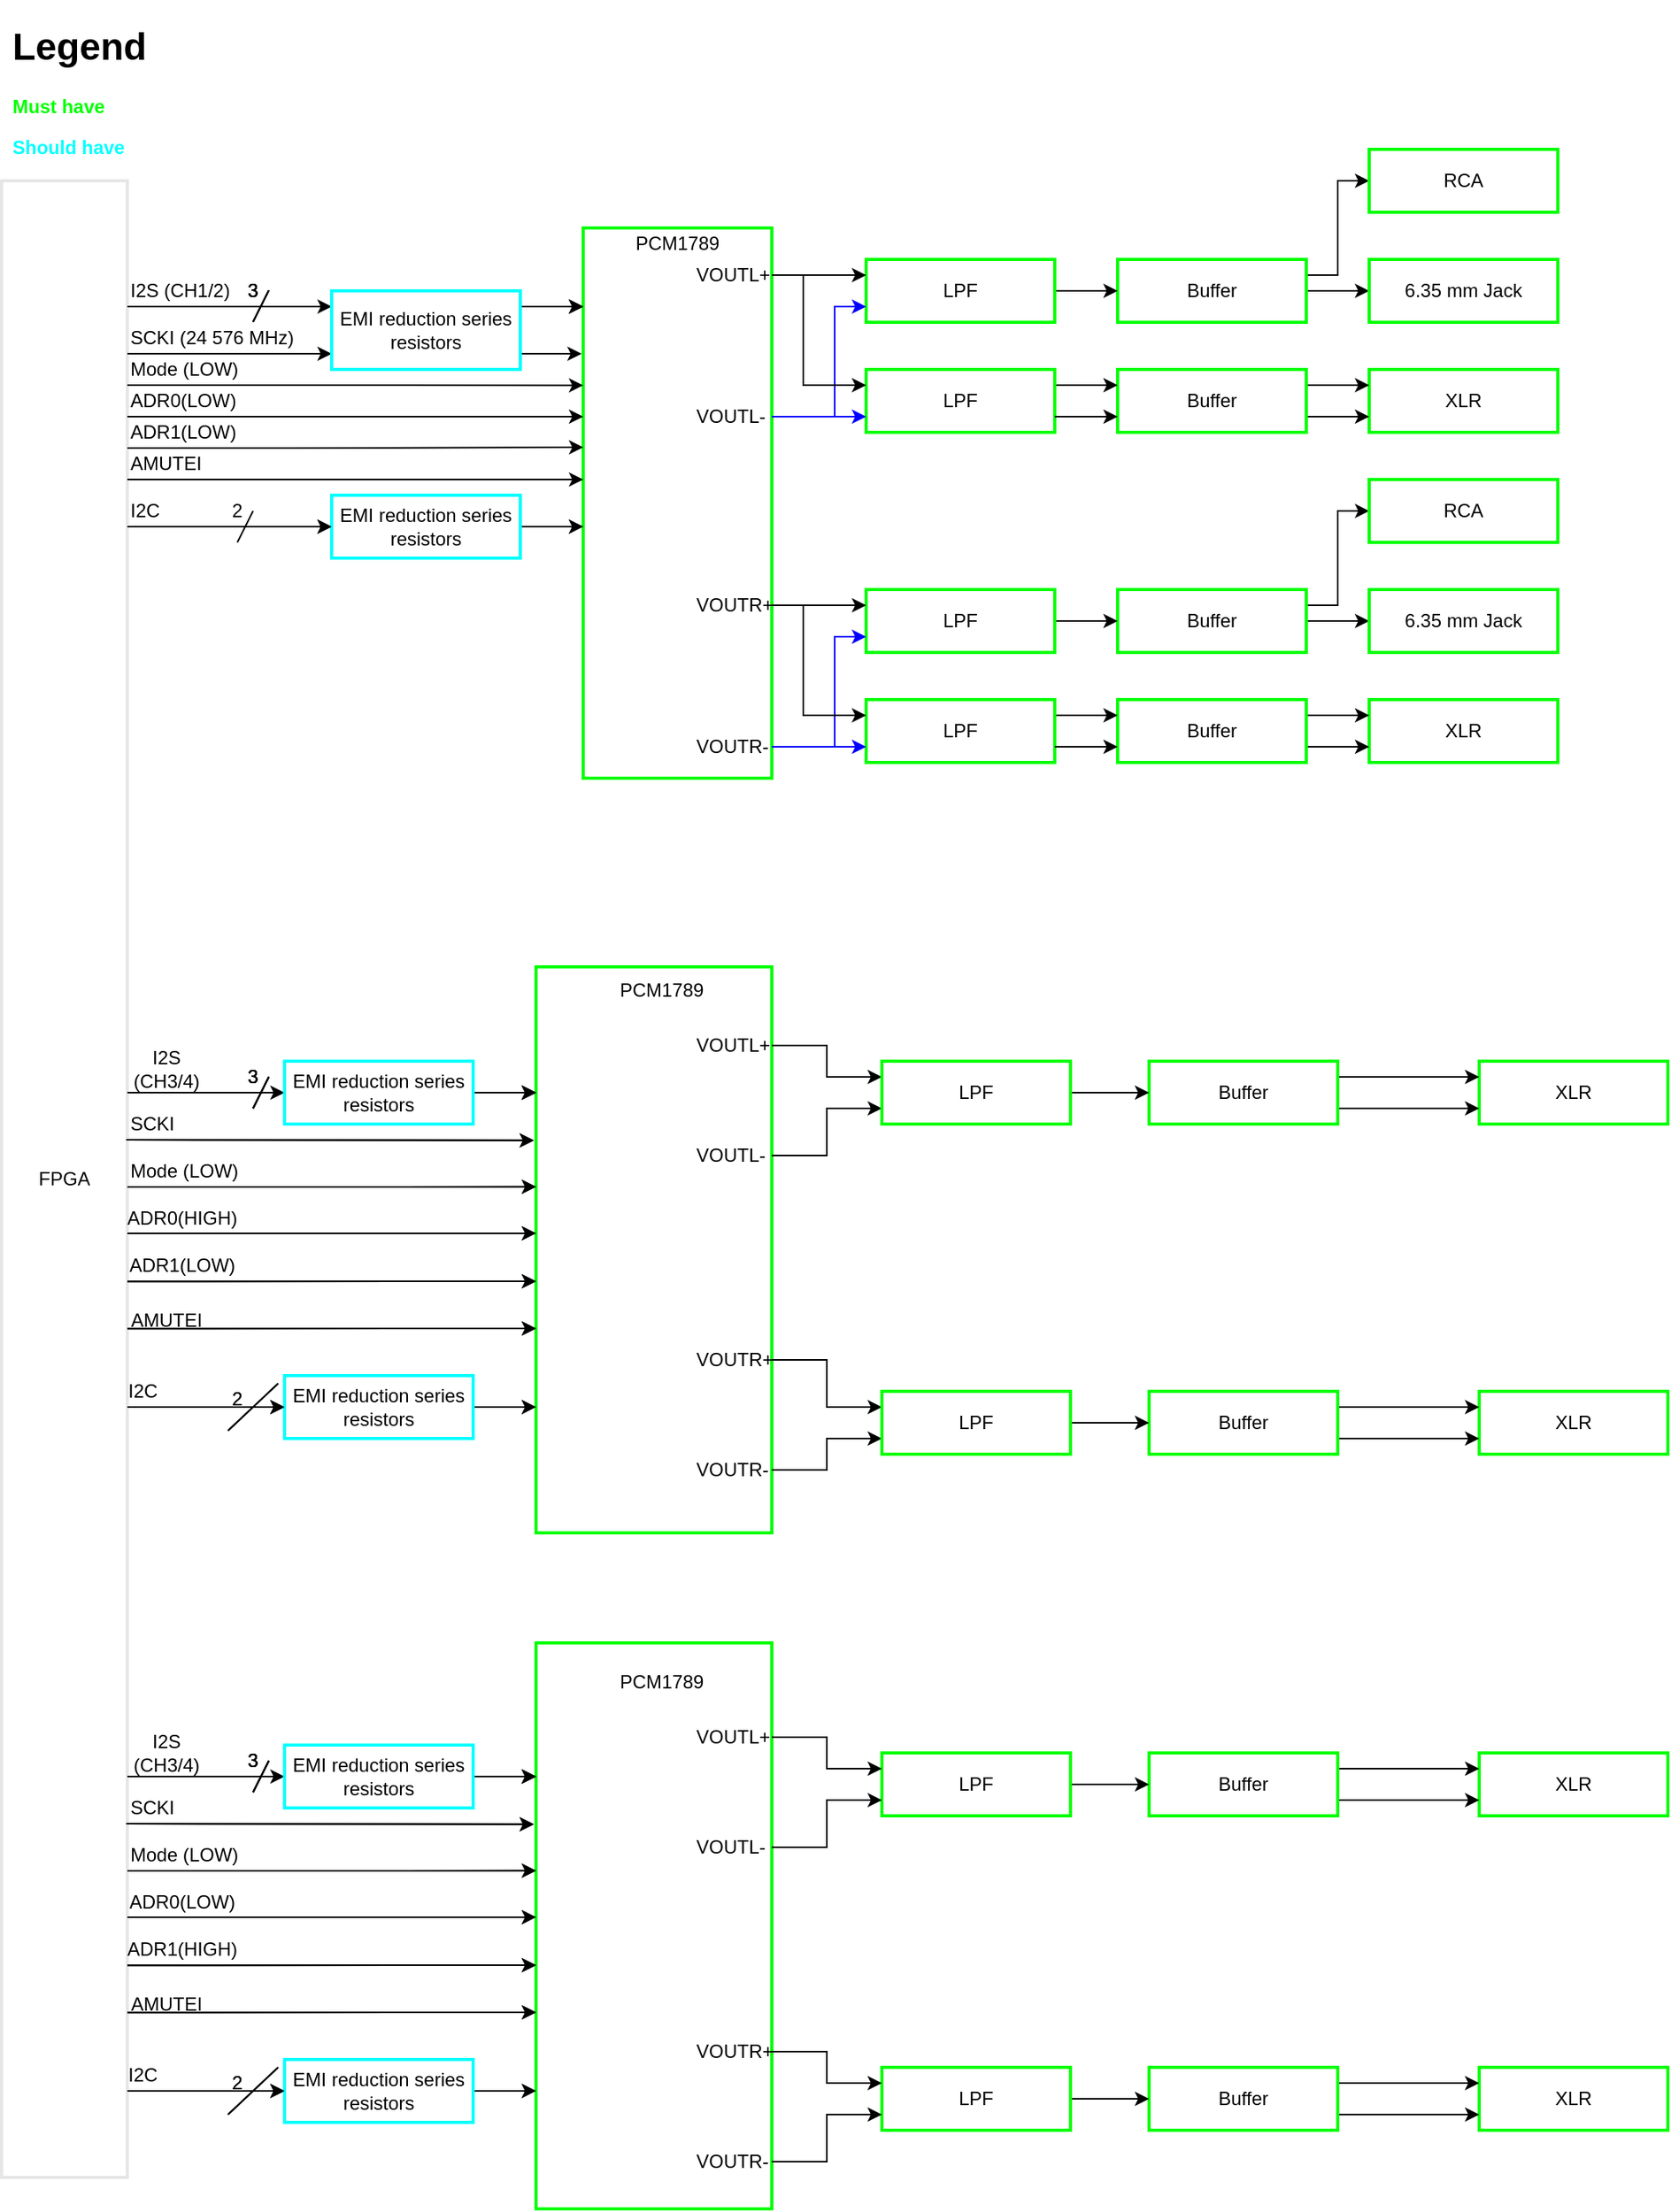 <mxfile version="14.1.8" type="device" pages="3"><diagram id="6ISztqVL133dhFMmdFjb" name="Back-end"><mxGraphModel dx="1221" dy="705" grid="1" gridSize="10" guides="1" tooltips="1" connect="1" arrows="1" fold="1" page="1" pageScale="1" pageWidth="1169" pageHeight="1654" math="0" shadow="0"><root><mxCell id="WuY8b1AVpgEEGS5DV7i4-0"/><mxCell id="WuY8b1AVpgEEGS5DV7i4-1" parent="WuY8b1AVpgEEGS5DV7i4-0"/><mxCell id="sBl0nQXo4yE9vkARrBhZ-0" value="&lt;h1&gt;Legend&lt;/h1&gt;&lt;p&gt;&lt;font color=&quot;#00ff00&quot;&gt;&lt;b&gt;Must have&lt;/b&gt;&lt;/font&gt;&lt;/p&gt;&lt;p&gt;&lt;font color=&quot;#00ffff&quot;&gt;&lt;b&gt;Should have&lt;/b&gt;&lt;/font&gt;&lt;/p&gt;" style="text;html=1;strokeColor=none;fillColor=none;spacing=5;spacingTop=-20;whiteSpace=wrap;overflow=hidden;rounded=0;" parent="WuY8b1AVpgEEGS5DV7i4-1" vertex="1"><mxGeometry x="41.88" y="85" width="100" height="105" as="geometry"/></mxCell><mxCell id="IOmI-iX0Zj-S42RIqmGF-36" value="FPGA" style="text;html=1;strokeColor=#E6E6E6;fillColor=none;align=center;verticalAlign=middle;whiteSpace=wrap;rounded=0;movable=1;resizable=1;rotatable=1;deletable=1;editable=1;locked=0;connectable=1;strokeWidth=2;" parent="WuY8b1AVpgEEGS5DV7i4-1" vertex="1"><mxGeometry x="40" y="190" width="80" height="1270" as="geometry"/></mxCell><mxCell id="PCr-WVekXkje4e08h1MV-130" value="&lt;div&gt;&lt;br&gt;&lt;br&gt;&lt;p class=&quot;MsoNormal&quot;&gt;&lt;br&gt;&lt;/p&gt;&lt;br&gt;&lt;/div&gt;" style="rounded=0;whiteSpace=wrap;html=1;strokeColor=#00FF00;strokeWidth=2;" parent="WuY8b1AVpgEEGS5DV7i4-1" vertex="1"><mxGeometry x="410" y="220" width="120" height="350" as="geometry"/></mxCell><mxCell id="PCr-WVekXkje4e08h1MV-216" style="edgeStyle=orthogonalEdgeStyle;rounded=0;orthogonalLoop=1;jettySize=auto;html=1;fontColor=#000000;" parent="WuY8b1AVpgEEGS5DV7i4-1" edge="1"><mxGeometry relative="1" as="geometry"><mxPoint x="410" y="270" as="targetPoint"/><Array as="points"><mxPoint x="410" y="270"/></Array><mxPoint x="370" y="270" as="sourcePoint"/></mxGeometry></mxCell><mxCell id="PCr-WVekXkje4e08h1MV-219" value="" style="endArrow=classic;html=1;rounded=0;fontColor=#000000;entryX=0;entryY=0.5;entryDx=0;entryDy=0;exitX=0;exitY=1;exitDx=0;exitDy=0;" parent="WuY8b1AVpgEEGS5DV7i4-1" source="PCr-WVekXkje4e08h1MV-226" edge="1"><mxGeometry width="50" height="50" relative="1" as="geometry"><mxPoint x="140" y="270" as="sourcePoint"/><mxPoint x="250" y="270" as="targetPoint"/></mxGeometry></mxCell><mxCell id="PCr-WVekXkje4e08h1MV-226" value="I2S (CH1/2)" style="text;html=1;strokeColor=none;fillColor=none;align=left;verticalAlign=middle;whiteSpace=wrap;rounded=0;fontColor=#000000;" parent="WuY8b1AVpgEEGS5DV7i4-1" vertex="1"><mxGeometry x="120" y="250" width="100" height="20" as="geometry"/></mxCell><mxCell id="YBuq8UrZqZ8vE34yMTMc-2" style="edgeStyle=orthogonalEdgeStyle;rounded=0;orthogonalLoop=1;jettySize=auto;html=1;exitX=0;exitY=1;exitDx=0;exitDy=0;entryX=0;entryY=0.286;entryDx=0;entryDy=0;entryPerimeter=0;" edge="1" parent="WuY8b1AVpgEEGS5DV7i4-1" source="PCr-WVekXkje4e08h1MV-266" target="PCr-WVekXkje4e08h1MV-130"><mxGeometry relative="1" as="geometry"><mxPoint x="380" y="320" as="targetPoint"/><Array as="points"><mxPoint x="220" y="320"/><mxPoint x="220" y="320"/></Array></mxGeometry></mxCell><mxCell id="PCr-WVekXkje4e08h1MV-266" value="Mode (LOW)" style="text;html=1;strokeColor=none;fillColor=none;align=left;verticalAlign=middle;whiteSpace=wrap;rounded=0;fontColor=#000000;" parent="WuY8b1AVpgEEGS5DV7i4-1" vertex="1"><mxGeometry x="120" y="300" width="90" height="20" as="geometry"/></mxCell><mxCell id="PCr-WVekXkje4e08h1MV-271" value="SCKI&amp;nbsp;(24 576 MHz)" style="text;html=1;strokeColor=none;fillColor=none;align=left;verticalAlign=middle;whiteSpace=wrap;rounded=0;fontColor=#000000;" parent="WuY8b1AVpgEEGS5DV7i4-1" vertex="1"><mxGeometry x="120" y="280" width="120" height="20" as="geometry"/></mxCell><mxCell id="PCr-WVekXkje4e08h1MV-396" value="I2S (CH3/4)" style="text;html=1;strokeColor=none;fillColor=none;align=center;verticalAlign=middle;whiteSpace=wrap;rounded=0;fontColor=#000000;" parent="WuY8b1AVpgEEGS5DV7i4-1" vertex="1"><mxGeometry x="115" y="740" width="60" height="30" as="geometry"/></mxCell><mxCell id="PCr-WVekXkje4e08h1MV-466" style="edgeStyle=orthogonalEdgeStyle;rounded=0;orthogonalLoop=1;jettySize=auto;html=1;exitX=0.5;exitY=1;exitDx=0;exitDy=0;fontColor=#000000;" parent="WuY8b1AVpgEEGS5DV7i4-1" edge="1"><mxGeometry relative="1" as="geometry"><mxPoint x="190" y="299.67" as="sourcePoint"/><mxPoint x="190" y="299.67" as="targetPoint"/></mxGeometry></mxCell><mxCell id="zNKPQ8qLzwGXQE3YcGZi-2" value="" style="endArrow=none;html=1;rounded=0;" parent="WuY8b1AVpgEEGS5DV7i4-1" edge="1"><mxGeometry width="50" height="50" relative="1" as="geometry"><mxPoint x="200" y="279.67" as="sourcePoint"/><mxPoint x="210" y="259.67" as="targetPoint"/></mxGeometry></mxCell><mxCell id="zNKPQ8qLzwGXQE3YcGZi-3" value="3" style="text;html=1;strokeColor=none;fillColor=none;align=center;verticalAlign=middle;whiteSpace=wrap;rounded=0;" parent="WuY8b1AVpgEEGS5DV7i4-1" vertex="1"><mxGeometry x="190" y="249.67" width="20" height="20" as="geometry"/></mxCell><mxCell id="zNKPQ8qLzwGXQE3YcGZi-19" value="I2C" style="text;html=1;strokeColor=none;fillColor=none;align=left;verticalAlign=middle;whiteSpace=wrap;rounded=0;fontColor=#000000;" parent="WuY8b1AVpgEEGS5DV7i4-1" vertex="1"><mxGeometry x="120" y="390" width="60" height="20" as="geometry"/></mxCell><mxCell id="zNKPQ8qLzwGXQE3YcGZi-31" value="I2C" style="text;html=1;strokeColor=none;fillColor=none;align=center;verticalAlign=middle;whiteSpace=wrap;rounded=0;fontColor=#000000;" parent="WuY8b1AVpgEEGS5DV7i4-1" vertex="1"><mxGeometry x="85" y="950" width="90" height="20" as="geometry"/></mxCell><mxCell id="zNKPQ8qLzwGXQE3YcGZi-66" value="PCM1789" style="text;html=1;strokeColor=none;fillColor=none;align=center;verticalAlign=middle;whiteSpace=wrap;rounded=0;" parent="WuY8b1AVpgEEGS5DV7i4-1" vertex="1"><mxGeometry x="410" y="230" width="120" as="geometry"/></mxCell><mxCell id="zNKPQ8qLzwGXQE3YcGZi-129" style="edgeStyle=orthogonalEdgeStyle;rounded=0;orthogonalLoop=1;jettySize=auto;html=1;entryX=0;entryY=0.5;entryDx=0;entryDy=0;fontColor=#000000;exitX=1;exitY=0.25;exitDx=0;exitDy=0;" parent="WuY8b1AVpgEEGS5DV7i4-1" source="zNKPQ8qLzwGXQE3YcGZi-130" target="zNKPQ8qLzwGXQE3YcGZi-136" edge="1"><mxGeometry relative="1" as="geometry"><Array as="points"><mxPoint x="890" y="250"/><mxPoint x="890" y="190"/></Array></mxGeometry></mxCell><mxCell id="4LS1Kl3ii9mYnfeb8qvd-162" style="edgeStyle=orthogonalEdgeStyle;rounded=0;orthogonalLoop=1;jettySize=auto;html=1;entryX=0;entryY=0.5;entryDx=0;entryDy=0;" parent="WuY8b1AVpgEEGS5DV7i4-1" source="zNKPQ8qLzwGXQE3YcGZi-130" target="zNKPQ8qLzwGXQE3YcGZi-135" edge="1"><mxGeometry relative="1" as="geometry"/></mxCell><mxCell id="zNKPQ8qLzwGXQE3YcGZi-130" value="Buffer" style="rounded=0;whiteSpace=wrap;html=1;strokeColor=#00FF00;strokeWidth=2;" parent="WuY8b1AVpgEEGS5DV7i4-1" vertex="1"><mxGeometry x="750" y="240" width="120" height="40" as="geometry"/></mxCell><mxCell id="zNKPQ8qLzwGXQE3YcGZi-131" style="edgeStyle=orthogonalEdgeStyle;rounded=0;orthogonalLoop=1;jettySize=auto;html=1;exitX=1;exitY=0.5;exitDx=0;exitDy=0;entryX=0;entryY=0.5;entryDx=0;entryDy=0;" parent="WuY8b1AVpgEEGS5DV7i4-1" source="zNKPQ8qLzwGXQE3YcGZi-132" target="zNKPQ8qLzwGXQE3YcGZi-130" edge="1"><mxGeometry relative="1" as="geometry"/></mxCell><mxCell id="zNKPQ8qLzwGXQE3YcGZi-132" value="LPF" style="rounded=0;whiteSpace=wrap;html=1;strokeColor=#00FF00;strokeWidth=2;" parent="WuY8b1AVpgEEGS5DV7i4-1" vertex="1"><mxGeometry x="590" y="240" width="120" height="40" as="geometry"/></mxCell><mxCell id="zNKPQ8qLzwGXQE3YcGZi-133" style="edgeStyle=orthogonalEdgeStyle;rounded=0;orthogonalLoop=1;jettySize=auto;html=1;exitX=0.5;exitY=1;exitDx=0;exitDy=0;" parent="WuY8b1AVpgEEGS5DV7i4-1" edge="1"><mxGeometry relative="1" as="geometry"><mxPoint x="980.71" y="292.5" as="sourcePoint"/><mxPoint x="980.71" y="292.5" as="targetPoint"/></mxGeometry></mxCell><mxCell id="zNKPQ8qLzwGXQE3YcGZi-134" value="XLR" style="rounded=0;whiteSpace=wrap;html=1;strokeColor=#00FF00;strokeWidth=2;" parent="WuY8b1AVpgEEGS5DV7i4-1" vertex="1"><mxGeometry x="910" y="310" width="120" height="40" as="geometry"/></mxCell><mxCell id="zNKPQ8qLzwGXQE3YcGZi-135" value="6.35 mm Jack" style="rounded=0;whiteSpace=wrap;html=1;strokeColor=#00FF00;strokeWidth=2;" parent="WuY8b1AVpgEEGS5DV7i4-1" vertex="1"><mxGeometry x="910" y="240" width="120" height="40" as="geometry"/></mxCell><mxCell id="zNKPQ8qLzwGXQE3YcGZi-136" value="RCA" style="rounded=0;whiteSpace=wrap;html=1;strokeColor=#00FF00;strokeWidth=2;" parent="WuY8b1AVpgEEGS5DV7i4-1" vertex="1"><mxGeometry x="910" y="170" width="120" height="40" as="geometry"/></mxCell><mxCell id="zNKPQ8qLzwGXQE3YcGZi-137" style="edgeStyle=orthogonalEdgeStyle;rounded=0;orthogonalLoop=1;jettySize=auto;html=1;exitX=0.5;exitY=1;exitDx=0;exitDy=0;" parent="WuY8b1AVpgEEGS5DV7i4-1" edge="1"><mxGeometry relative="1" as="geometry"><mxPoint x="990.71" y="302.5" as="sourcePoint"/><mxPoint x="990.71" y="302.5" as="targetPoint"/></mxGeometry></mxCell><mxCell id="zNKPQ8qLzwGXQE3YcGZi-138" style="edgeStyle=orthogonalEdgeStyle;rounded=0;orthogonalLoop=1;jettySize=auto;html=1;exitX=1;exitY=0.25;exitDx=0;exitDy=0;entryX=0;entryY=0.25;entryDx=0;entryDy=0;" parent="WuY8b1AVpgEEGS5DV7i4-1" source="zNKPQ8qLzwGXQE3YcGZi-140" target="zNKPQ8qLzwGXQE3YcGZi-134" edge="1"><mxGeometry relative="1" as="geometry"/></mxCell><mxCell id="zNKPQ8qLzwGXQE3YcGZi-139" style="edgeStyle=orthogonalEdgeStyle;rounded=0;orthogonalLoop=1;jettySize=auto;html=1;exitX=1;exitY=0.75;exitDx=0;exitDy=0;entryX=0;entryY=0.75;entryDx=0;entryDy=0;" parent="WuY8b1AVpgEEGS5DV7i4-1" source="zNKPQ8qLzwGXQE3YcGZi-140" target="zNKPQ8qLzwGXQE3YcGZi-134" edge="1"><mxGeometry relative="1" as="geometry"/></mxCell><mxCell id="zNKPQ8qLzwGXQE3YcGZi-140" value="Buffer" style="rounded=0;whiteSpace=wrap;html=1;strokeColor=#00FF00;strokeWidth=2;" parent="WuY8b1AVpgEEGS5DV7i4-1" vertex="1"><mxGeometry x="750" y="310" width="120" height="40" as="geometry"/></mxCell><mxCell id="zNKPQ8qLzwGXQE3YcGZi-141" style="edgeStyle=orthogonalEdgeStyle;rounded=0;orthogonalLoop=1;jettySize=auto;html=1;entryX=0;entryY=0.25;entryDx=0;entryDy=0;exitX=1;exitY=0.25;exitDx=0;exitDy=0;" parent="WuY8b1AVpgEEGS5DV7i4-1" source="zNKPQ8qLzwGXQE3YcGZi-142" target="zNKPQ8qLzwGXQE3YcGZi-140" edge="1"><mxGeometry relative="1" as="geometry"/></mxCell><mxCell id="zNKPQ8qLzwGXQE3YcGZi-142" value="LPF" style="rounded=0;whiteSpace=wrap;html=1;strokeColor=#00FF00;strokeWidth=2;" parent="WuY8b1AVpgEEGS5DV7i4-1" vertex="1"><mxGeometry x="590" y="310" width="120" height="40" as="geometry"/></mxCell><mxCell id="zNKPQ8qLzwGXQE3YcGZi-143" style="edgeStyle=orthogonalEdgeStyle;rounded=0;orthogonalLoop=1;jettySize=auto;html=1;entryX=0;entryY=0.75;entryDx=0;entryDy=0;strokeColor=#0000FF;" parent="WuY8b1AVpgEEGS5DV7i4-1" source="zNKPQ8qLzwGXQE3YcGZi-145" target="zNKPQ8qLzwGXQE3YcGZi-132" edge="1"><mxGeometry relative="1" as="geometry"><Array as="points"><mxPoint x="570" y="340"/><mxPoint x="570" y="270"/></Array></mxGeometry></mxCell><mxCell id="zNKPQ8qLzwGXQE3YcGZi-144" style="edgeStyle=orthogonalEdgeStyle;rounded=0;orthogonalLoop=1;jettySize=auto;html=1;entryX=0;entryY=0.75;entryDx=0;entryDy=0;strokeColor=#0000FF;" parent="WuY8b1AVpgEEGS5DV7i4-1" source="zNKPQ8qLzwGXQE3YcGZi-145" target="zNKPQ8qLzwGXQE3YcGZi-142" edge="1"><mxGeometry relative="1" as="geometry"/></mxCell><mxCell id="zNKPQ8qLzwGXQE3YcGZi-145" value="VOUTL-" style="text;html=1;strokeColor=none;fillColor=none;align=left;verticalAlign=middle;whiteSpace=wrap;rounded=0;" parent="WuY8b1AVpgEEGS5DV7i4-1" vertex="1"><mxGeometry x="480" y="330" width="50" height="20" as="geometry"/></mxCell><mxCell id="zNKPQ8qLzwGXQE3YcGZi-146" style="edgeStyle=orthogonalEdgeStyle;rounded=0;orthogonalLoop=1;jettySize=auto;html=1;entryX=0;entryY=0.25;entryDx=0;entryDy=0;" parent="WuY8b1AVpgEEGS5DV7i4-1" source="zNKPQ8qLzwGXQE3YcGZi-148" target="zNKPQ8qLzwGXQE3YcGZi-132" edge="1"><mxGeometry relative="1" as="geometry"/></mxCell><mxCell id="zNKPQ8qLzwGXQE3YcGZi-147" style="edgeStyle=orthogonalEdgeStyle;rounded=0;orthogonalLoop=1;jettySize=auto;html=1;entryX=0;entryY=0.25;entryDx=0;entryDy=0;exitX=1;exitY=0.5;exitDx=0;exitDy=0;" parent="WuY8b1AVpgEEGS5DV7i4-1" source="zNKPQ8qLzwGXQE3YcGZi-148" target="zNKPQ8qLzwGXQE3YcGZi-142" edge="1"><mxGeometry relative="1" as="geometry"><Array as="points"><mxPoint x="550" y="250"/><mxPoint x="550" y="320"/></Array></mxGeometry></mxCell><mxCell id="zNKPQ8qLzwGXQE3YcGZi-148" value="VOUTL+" style="text;html=1;strokeColor=none;fillColor=none;align=left;verticalAlign=middle;whiteSpace=wrap;rounded=0;" parent="WuY8b1AVpgEEGS5DV7i4-1" vertex="1"><mxGeometry x="480" y="240" width="50" height="20" as="geometry"/></mxCell><mxCell id="zNKPQ8qLzwGXQE3YcGZi-317" value="&lt;div&gt;&lt;br&gt;&lt;br&gt;&lt;p class=&quot;MsoNormal&quot;&gt;&lt;br&gt;&lt;/p&gt;&lt;br&gt;&lt;/div&gt;" style="rounded=0;whiteSpace=wrap;html=1;strokeColor=#00FF00;strokeWidth=2;" parent="WuY8b1AVpgEEGS5DV7i4-1" vertex="1"><mxGeometry x="380" y="690" width="150" height="360" as="geometry"/></mxCell><mxCell id="zNKPQ8qLzwGXQE3YcGZi-318" value="&lt;div&gt;&lt;br&gt;&lt;br&gt;&lt;p class=&quot;MsoNormal&quot;&gt;&lt;br&gt;&lt;/p&gt;&lt;br&gt;&lt;/div&gt;" style="rounded=0;whiteSpace=wrap;html=1;strokeColor=#00FF00;strokeWidth=2;" parent="WuY8b1AVpgEEGS5DV7i4-1" vertex="1"><mxGeometry x="380" y="1120" width="150" height="360" as="geometry"/></mxCell><mxCell id="zNKPQ8qLzwGXQE3YcGZi-423" style="edgeStyle=orthogonalEdgeStyle;rounded=0;orthogonalLoop=1;jettySize=auto;html=1;entryX=0;entryY=0.75;entryDx=0;entryDy=0;" parent="WuY8b1AVpgEEGS5DV7i4-1" source="zNKPQ8qLzwGXQE3YcGZi-336" target="zNKPQ8qLzwGXQE3YcGZi-413" edge="1"><mxGeometry relative="1" as="geometry"/></mxCell><mxCell id="zNKPQ8qLzwGXQE3YcGZi-336" value="VOUTR-" style="text;html=1;strokeColor=none;fillColor=none;align=left;verticalAlign=middle;whiteSpace=wrap;rounded=0;" parent="WuY8b1AVpgEEGS5DV7i4-1" vertex="1"><mxGeometry x="480" y="1000" width="50" height="20" as="geometry"/></mxCell><mxCell id="zNKPQ8qLzwGXQE3YcGZi-422" style="edgeStyle=orthogonalEdgeStyle;rounded=0;orthogonalLoop=1;jettySize=auto;html=1;entryX=0;entryY=0.25;entryDx=0;entryDy=0;" parent="WuY8b1AVpgEEGS5DV7i4-1" source="zNKPQ8qLzwGXQE3YcGZi-339" target="zNKPQ8qLzwGXQE3YcGZi-413" edge="1"><mxGeometry relative="1" as="geometry"/></mxCell><mxCell id="zNKPQ8qLzwGXQE3YcGZi-339" value="VOUTR+" style="text;html=1;strokeColor=none;fillColor=none;align=left;verticalAlign=middle;whiteSpace=wrap;rounded=0;" parent="WuY8b1AVpgEEGS5DV7i4-1" vertex="1"><mxGeometry x="480" y="930" width="50" height="20" as="geometry"/></mxCell><mxCell id="zNKPQ8qLzwGXQE3YcGZi-340" value="PCM1789" style="text;html=1;strokeColor=none;fillColor=none;align=center;verticalAlign=middle;whiteSpace=wrap;rounded=0;" parent="WuY8b1AVpgEEGS5DV7i4-1" vertex="1"><mxGeometry x="430" y="690" width="60" height="30" as="geometry"/></mxCell><mxCell id="zNKPQ8qLzwGXQE3YcGZi-421" style="edgeStyle=orthogonalEdgeStyle;rounded=0;orthogonalLoop=1;jettySize=auto;html=1;entryX=0;entryY=0.75;entryDx=0;entryDy=0;" parent="WuY8b1AVpgEEGS5DV7i4-1" source="zNKPQ8qLzwGXQE3YcGZi-358" target="zNKPQ8qLzwGXQE3YcGZi-419" edge="1"><mxGeometry relative="1" as="geometry"/></mxCell><mxCell id="zNKPQ8qLzwGXQE3YcGZi-358" value="VOUTL-" style="text;html=1;strokeColor=none;fillColor=none;align=left;verticalAlign=middle;whiteSpace=wrap;rounded=0;" parent="WuY8b1AVpgEEGS5DV7i4-1" vertex="1"><mxGeometry x="480" y="800" width="50" height="20" as="geometry"/></mxCell><mxCell id="zNKPQ8qLzwGXQE3YcGZi-420" style="edgeStyle=orthogonalEdgeStyle;rounded=0;orthogonalLoop=1;jettySize=auto;html=1;entryX=0;entryY=0.25;entryDx=0;entryDy=0;" parent="WuY8b1AVpgEEGS5DV7i4-1" source="zNKPQ8qLzwGXQE3YcGZi-361" target="zNKPQ8qLzwGXQE3YcGZi-419" edge="1"><mxGeometry relative="1" as="geometry"/></mxCell><mxCell id="zNKPQ8qLzwGXQE3YcGZi-361" value="VOUTL+" style="text;html=1;strokeColor=none;fillColor=none;align=left;verticalAlign=middle;whiteSpace=wrap;rounded=0;" parent="WuY8b1AVpgEEGS5DV7i4-1" vertex="1"><mxGeometry x="480" y="730" width="50" height="20" as="geometry"/></mxCell><mxCell id="zNKPQ8qLzwGXQE3YcGZi-368" value="XLR" style="rounded=0;whiteSpace=wrap;html=1;strokeColor=#00FF00;strokeWidth=2;" parent="WuY8b1AVpgEEGS5DV7i4-1" vertex="1"><mxGeometry x="980" y="1390" width="120" height="40" as="geometry"/></mxCell><mxCell id="zNKPQ8qLzwGXQE3YcGZi-372" style="edgeStyle=orthogonalEdgeStyle;rounded=0;orthogonalLoop=1;jettySize=auto;html=1;exitX=1;exitY=0.25;exitDx=0;exitDy=0;entryX=0;entryY=0.25;entryDx=0;entryDy=0;" parent="WuY8b1AVpgEEGS5DV7i4-1" source="zNKPQ8qLzwGXQE3YcGZi-374" target="zNKPQ8qLzwGXQE3YcGZi-368" edge="1"><mxGeometry relative="1" as="geometry"/></mxCell><mxCell id="zNKPQ8qLzwGXQE3YcGZi-373" style="edgeStyle=orthogonalEdgeStyle;rounded=0;orthogonalLoop=1;jettySize=auto;html=1;exitX=1;exitY=0.75;exitDx=0;exitDy=0;entryX=0;entryY=0.75;entryDx=0;entryDy=0;" parent="WuY8b1AVpgEEGS5DV7i4-1" source="zNKPQ8qLzwGXQE3YcGZi-374" target="zNKPQ8qLzwGXQE3YcGZi-368" edge="1"><mxGeometry relative="1" as="geometry"/></mxCell><mxCell id="zNKPQ8qLzwGXQE3YcGZi-374" value="Buffer" style="rounded=0;whiteSpace=wrap;html=1;strokeColor=#00FF00;strokeWidth=2;" parent="WuY8b1AVpgEEGS5DV7i4-1" vertex="1"><mxGeometry x="770" y="1390" width="120" height="40" as="geometry"/></mxCell><mxCell id="zNKPQ8qLzwGXQE3YcGZi-375" style="edgeStyle=orthogonalEdgeStyle;rounded=0;orthogonalLoop=1;jettySize=auto;html=1;entryX=0;entryY=0.5;entryDx=0;entryDy=0;" parent="WuY8b1AVpgEEGS5DV7i4-1" source="zNKPQ8qLzwGXQE3YcGZi-376" target="zNKPQ8qLzwGXQE3YcGZi-374" edge="1"><mxGeometry relative="1" as="geometry"/></mxCell><mxCell id="zNKPQ8qLzwGXQE3YcGZi-376" value="LPF" style="rounded=0;whiteSpace=wrap;html=1;strokeColor=#00FF00;strokeWidth=2;" parent="WuY8b1AVpgEEGS5DV7i4-1" vertex="1"><mxGeometry x="600" y="1390" width="120" height="40" as="geometry"/></mxCell><mxCell id="zNKPQ8qLzwGXQE3YcGZi-406" style="edgeStyle=orthogonalEdgeStyle;rounded=0;orthogonalLoop=1;jettySize=auto;html=1;entryX=0;entryY=0.75;entryDx=0;entryDy=0;" parent="WuY8b1AVpgEEGS5DV7i4-1" source="zNKPQ8qLzwGXQE3YcGZi-379" target="zNKPQ8qLzwGXQE3YcGZi-376" edge="1"><mxGeometry relative="1" as="geometry"/></mxCell><mxCell id="zNKPQ8qLzwGXQE3YcGZi-379" value="VOUTR-" style="text;html=1;strokeColor=none;fillColor=none;align=left;verticalAlign=middle;whiteSpace=wrap;rounded=0;" parent="WuY8b1AVpgEEGS5DV7i4-1" vertex="1"><mxGeometry x="480" y="1440" width="50" height="20" as="geometry"/></mxCell><mxCell id="zNKPQ8qLzwGXQE3YcGZi-405" style="edgeStyle=orthogonalEdgeStyle;rounded=0;orthogonalLoop=1;jettySize=auto;html=1;entryX=0;entryY=0.25;entryDx=0;entryDy=0;" parent="WuY8b1AVpgEEGS5DV7i4-1" source="zNKPQ8qLzwGXQE3YcGZi-382" target="zNKPQ8qLzwGXQE3YcGZi-376" edge="1"><mxGeometry relative="1" as="geometry"/></mxCell><mxCell id="zNKPQ8qLzwGXQE3YcGZi-382" value="VOUTR+" style="text;html=1;strokeColor=none;fillColor=none;align=left;verticalAlign=middle;whiteSpace=wrap;rounded=0;" parent="WuY8b1AVpgEEGS5DV7i4-1" vertex="1"><mxGeometry x="480" y="1370" width="50" height="20" as="geometry"/></mxCell><mxCell id="zNKPQ8qLzwGXQE3YcGZi-383" value="PCM1789" style="text;html=1;strokeColor=none;fillColor=none;align=center;verticalAlign=middle;whiteSpace=wrap;rounded=0;" parent="WuY8b1AVpgEEGS5DV7i4-1" vertex="1"><mxGeometry x="430" y="1130" width="60" height="30" as="geometry"/></mxCell><mxCell id="zNKPQ8qLzwGXQE3YcGZi-390" value="XLR" style="rounded=0;whiteSpace=wrap;html=1;strokeColor=#00FF00;strokeWidth=2;" parent="WuY8b1AVpgEEGS5DV7i4-1" vertex="1"><mxGeometry x="980" y="1190" width="120" height="40" as="geometry"/></mxCell><mxCell id="zNKPQ8qLzwGXQE3YcGZi-394" style="edgeStyle=orthogonalEdgeStyle;rounded=0;orthogonalLoop=1;jettySize=auto;html=1;exitX=1;exitY=0.25;exitDx=0;exitDy=0;entryX=0;entryY=0.25;entryDx=0;entryDy=0;" parent="WuY8b1AVpgEEGS5DV7i4-1" source="zNKPQ8qLzwGXQE3YcGZi-396" target="zNKPQ8qLzwGXQE3YcGZi-390" edge="1"><mxGeometry relative="1" as="geometry"/></mxCell><mxCell id="zNKPQ8qLzwGXQE3YcGZi-395" style="edgeStyle=orthogonalEdgeStyle;rounded=0;orthogonalLoop=1;jettySize=auto;html=1;exitX=1;exitY=0.75;exitDx=0;exitDy=0;entryX=0;entryY=0.75;entryDx=0;entryDy=0;" parent="WuY8b1AVpgEEGS5DV7i4-1" source="zNKPQ8qLzwGXQE3YcGZi-396" target="zNKPQ8qLzwGXQE3YcGZi-390" edge="1"><mxGeometry relative="1" as="geometry"/></mxCell><mxCell id="zNKPQ8qLzwGXQE3YcGZi-396" value="Buffer" style="rounded=0;whiteSpace=wrap;html=1;strokeColor=#00FF00;strokeWidth=2;" parent="WuY8b1AVpgEEGS5DV7i4-1" vertex="1"><mxGeometry x="770" y="1190" width="120" height="40" as="geometry"/></mxCell><mxCell id="zNKPQ8qLzwGXQE3YcGZi-397" style="edgeStyle=orthogonalEdgeStyle;rounded=0;orthogonalLoop=1;jettySize=auto;html=1;entryX=0;entryY=0.5;entryDx=0;entryDy=0;" parent="WuY8b1AVpgEEGS5DV7i4-1" source="zNKPQ8qLzwGXQE3YcGZi-398" target="zNKPQ8qLzwGXQE3YcGZi-396" edge="1"><mxGeometry relative="1" as="geometry"/></mxCell><mxCell id="zNKPQ8qLzwGXQE3YcGZi-398" value="LPF" style="rounded=0;whiteSpace=wrap;html=1;strokeColor=#00FF00;strokeWidth=2;" parent="WuY8b1AVpgEEGS5DV7i4-1" vertex="1"><mxGeometry x="600" y="1190" width="120" height="40" as="geometry"/></mxCell><mxCell id="zNKPQ8qLzwGXQE3YcGZi-400" style="edgeStyle=orthogonalEdgeStyle;rounded=0;orthogonalLoop=1;jettySize=auto;html=1;entryX=0;entryY=0.75;entryDx=0;entryDy=0;" parent="WuY8b1AVpgEEGS5DV7i4-1" source="zNKPQ8qLzwGXQE3YcGZi-401" target="zNKPQ8qLzwGXQE3YcGZi-398" edge="1"><mxGeometry relative="1" as="geometry"/></mxCell><mxCell id="zNKPQ8qLzwGXQE3YcGZi-401" value="VOUTL-" style="text;html=1;strokeColor=none;fillColor=none;align=left;verticalAlign=middle;whiteSpace=wrap;rounded=0;" parent="WuY8b1AVpgEEGS5DV7i4-1" vertex="1"><mxGeometry x="480" y="1240" width="50" height="20" as="geometry"/></mxCell><mxCell id="zNKPQ8qLzwGXQE3YcGZi-403" style="edgeStyle=orthogonalEdgeStyle;rounded=0;orthogonalLoop=1;jettySize=auto;html=1;entryX=0;entryY=0.25;entryDx=0;entryDy=0;" parent="WuY8b1AVpgEEGS5DV7i4-1" source="zNKPQ8qLzwGXQE3YcGZi-404" target="zNKPQ8qLzwGXQE3YcGZi-398" edge="1"><mxGeometry relative="1" as="geometry"/></mxCell><mxCell id="zNKPQ8qLzwGXQE3YcGZi-404" value="VOUTL+" style="text;html=1;strokeColor=none;fillColor=none;align=left;verticalAlign=middle;whiteSpace=wrap;rounded=0;" parent="WuY8b1AVpgEEGS5DV7i4-1" vertex="1"><mxGeometry x="480" y="1170" width="50" height="20" as="geometry"/></mxCell><mxCell id="zNKPQ8qLzwGXQE3YcGZi-408" value="XLR" style="rounded=0;whiteSpace=wrap;html=1;strokeColor=#00FF00;strokeWidth=2;" parent="WuY8b1AVpgEEGS5DV7i4-1" vertex="1"><mxGeometry x="980" y="960" width="120" height="40" as="geometry"/></mxCell><mxCell id="zNKPQ8qLzwGXQE3YcGZi-409" style="edgeStyle=orthogonalEdgeStyle;rounded=0;orthogonalLoop=1;jettySize=auto;html=1;exitX=1;exitY=0.25;exitDx=0;exitDy=0;entryX=0;entryY=0.25;entryDx=0;entryDy=0;" parent="WuY8b1AVpgEEGS5DV7i4-1" source="zNKPQ8qLzwGXQE3YcGZi-411" target="zNKPQ8qLzwGXQE3YcGZi-408" edge="1"><mxGeometry relative="1" as="geometry"/></mxCell><mxCell id="zNKPQ8qLzwGXQE3YcGZi-410" style="edgeStyle=orthogonalEdgeStyle;rounded=0;orthogonalLoop=1;jettySize=auto;html=1;exitX=1;exitY=0.75;exitDx=0;exitDy=0;entryX=0;entryY=0.75;entryDx=0;entryDy=0;" parent="WuY8b1AVpgEEGS5DV7i4-1" source="zNKPQ8qLzwGXQE3YcGZi-411" target="zNKPQ8qLzwGXQE3YcGZi-408" edge="1"><mxGeometry relative="1" as="geometry"/></mxCell><mxCell id="zNKPQ8qLzwGXQE3YcGZi-411" value="Buffer" style="rounded=0;whiteSpace=wrap;html=1;strokeColor=#00FF00;strokeWidth=2;" parent="WuY8b1AVpgEEGS5DV7i4-1" vertex="1"><mxGeometry x="770" y="960" width="120" height="40" as="geometry"/></mxCell><mxCell id="zNKPQ8qLzwGXQE3YcGZi-412" style="edgeStyle=orthogonalEdgeStyle;rounded=0;orthogonalLoop=1;jettySize=auto;html=1;entryX=0;entryY=0.5;entryDx=0;entryDy=0;" parent="WuY8b1AVpgEEGS5DV7i4-1" source="zNKPQ8qLzwGXQE3YcGZi-413" target="zNKPQ8qLzwGXQE3YcGZi-411" edge="1"><mxGeometry relative="1" as="geometry"/></mxCell><mxCell id="zNKPQ8qLzwGXQE3YcGZi-413" value="LPF" style="rounded=0;whiteSpace=wrap;html=1;strokeColor=#00FF00;strokeWidth=2;" parent="WuY8b1AVpgEEGS5DV7i4-1" vertex="1"><mxGeometry x="600" y="960" width="120" height="40" as="geometry"/></mxCell><mxCell id="zNKPQ8qLzwGXQE3YcGZi-414" value="XLR" style="rounded=0;whiteSpace=wrap;html=1;strokeColor=#00FF00;strokeWidth=2;" parent="WuY8b1AVpgEEGS5DV7i4-1" vertex="1"><mxGeometry x="980" y="750" width="120" height="40" as="geometry"/></mxCell><mxCell id="zNKPQ8qLzwGXQE3YcGZi-415" style="edgeStyle=orthogonalEdgeStyle;rounded=0;orthogonalLoop=1;jettySize=auto;html=1;exitX=1;exitY=0.25;exitDx=0;exitDy=0;entryX=0;entryY=0.25;entryDx=0;entryDy=0;" parent="WuY8b1AVpgEEGS5DV7i4-1" source="zNKPQ8qLzwGXQE3YcGZi-417" target="zNKPQ8qLzwGXQE3YcGZi-414" edge="1"><mxGeometry relative="1" as="geometry"/></mxCell><mxCell id="zNKPQ8qLzwGXQE3YcGZi-416" style="edgeStyle=orthogonalEdgeStyle;rounded=0;orthogonalLoop=1;jettySize=auto;html=1;exitX=1;exitY=0.75;exitDx=0;exitDy=0;entryX=0;entryY=0.75;entryDx=0;entryDy=0;" parent="WuY8b1AVpgEEGS5DV7i4-1" source="zNKPQ8qLzwGXQE3YcGZi-417" target="zNKPQ8qLzwGXQE3YcGZi-414" edge="1"><mxGeometry relative="1" as="geometry"/></mxCell><mxCell id="zNKPQ8qLzwGXQE3YcGZi-417" value="Buffer" style="rounded=0;whiteSpace=wrap;html=1;strokeColor=#00FF00;strokeWidth=2;" parent="WuY8b1AVpgEEGS5DV7i4-1" vertex="1"><mxGeometry x="770" y="750" width="120" height="40" as="geometry"/></mxCell><mxCell id="zNKPQ8qLzwGXQE3YcGZi-418" style="edgeStyle=orthogonalEdgeStyle;rounded=0;orthogonalLoop=1;jettySize=auto;html=1;entryX=0;entryY=0.5;entryDx=0;entryDy=0;" parent="WuY8b1AVpgEEGS5DV7i4-1" source="zNKPQ8qLzwGXQE3YcGZi-419" target="zNKPQ8qLzwGXQE3YcGZi-417" edge="1"><mxGeometry relative="1" as="geometry"/></mxCell><mxCell id="zNKPQ8qLzwGXQE3YcGZi-419" value="LPF" style="rounded=0;whiteSpace=wrap;html=1;strokeColor=#00FF00;strokeWidth=2;" parent="WuY8b1AVpgEEGS5DV7i4-1" vertex="1"><mxGeometry x="600" y="750" width="120" height="40" as="geometry"/></mxCell><mxCell id="h1ZqhhXYoJigyUY14fJf-1" style="edgeStyle=orthogonalEdgeStyle;rounded=0;orthogonalLoop=1;jettySize=auto;html=1;entryX=0;entryY=0.75;entryDx=0;entryDy=0;exitX=1;exitY=0.75;exitDx=0;exitDy=0;" parent="WuY8b1AVpgEEGS5DV7i4-1" source="zNKPQ8qLzwGXQE3YcGZi-142" target="zNKPQ8qLzwGXQE3YcGZi-140" edge="1"><mxGeometry relative="1" as="geometry"><mxPoint x="730" y="335" as="sourcePoint"/><mxPoint x="775.71" y="335" as="targetPoint"/></mxGeometry></mxCell><mxCell id="covhPLJUD9EjmdUTDrwi-1" value="" style="endArrow=classic;html=1;rounded=0;exitX=1;exitY=0.8;exitDx=0;exitDy=0;exitPerimeter=0;" parent="WuY8b1AVpgEEGS5DV7i4-1" edge="1" source="4LS1Kl3ii9mYnfeb8qvd-20"><mxGeometry width="50" height="50" relative="1" as="geometry"><mxPoint x="380" y="310" as="sourcePoint"/><mxPoint x="409" y="300" as="targetPoint"/></mxGeometry></mxCell><mxCell id="covhPLJUD9EjmdUTDrwi-4" style="edgeStyle=orthogonalEdgeStyle;rounded=0;orthogonalLoop=1;jettySize=auto;html=1;fontColor=#000000;" parent="WuY8b1AVpgEEGS5DV7i4-1" edge="1"><mxGeometry relative="1" as="geometry"><mxPoint x="410" y="270.0" as="targetPoint"/><Array as="points"><mxPoint x="410" y="270"/></Array><mxPoint x="370" y="270" as="sourcePoint"/></mxGeometry></mxCell><mxCell id="covhPLJUD9EjmdUTDrwi-12" style="edgeStyle=orthogonalEdgeStyle;rounded=0;orthogonalLoop=1;jettySize=auto;html=1;exitX=0.5;exitY=1;exitDx=0;exitDy=0;fontColor=#000000;" parent="WuY8b1AVpgEEGS5DV7i4-1" edge="1"><mxGeometry relative="1" as="geometry"><mxPoint x="134.38" y="360" as="sourcePoint"/><mxPoint x="134.38" y="360" as="targetPoint"/></mxGeometry></mxCell><mxCell id="covhPLJUD9EjmdUTDrwi-18" value="" style="endArrow=none;html=1;rounded=0;" parent="WuY8b1AVpgEEGS5DV7i4-1" edge="1"><mxGeometry width="50" height="50" relative="1" as="geometry"><mxPoint x="200" y="279.67" as="sourcePoint"/><mxPoint x="210" y="259.67" as="targetPoint"/></mxGeometry></mxCell><mxCell id="covhPLJUD9EjmdUTDrwi-19" value="3" style="text;html=1;strokeColor=none;fillColor=none;align=center;verticalAlign=middle;whiteSpace=wrap;rounded=0;" parent="WuY8b1AVpgEEGS5DV7i4-1" vertex="1"><mxGeometry x="190" y="249.67" width="20" height="20" as="geometry"/></mxCell><mxCell id="covhPLJUD9EjmdUTDrwi-113" value="I2C" style="text;html=1;strokeColor=none;fillColor=none;align=center;verticalAlign=middle;whiteSpace=wrap;rounded=0;fontColor=#000000;" parent="WuY8b1AVpgEEGS5DV7i4-1" vertex="1"><mxGeometry x="85" y="1385" width="90" height="20" as="geometry"/></mxCell><mxCell id="YBuq8UrZqZ8vE34yMTMc-3" style="edgeStyle=orthogonalEdgeStyle;rounded=0;orthogonalLoop=1;jettySize=auto;html=1;exitX=0;exitY=1;exitDx=0;exitDy=0;" edge="1" parent="WuY8b1AVpgEEGS5DV7i4-1" source="covhPLJUD9EjmdUTDrwi-118"><mxGeometry relative="1" as="geometry"><mxPoint x="410" y="340" as="targetPoint"/><Array as="points"><mxPoint x="220" y="340"/><mxPoint x="220" y="340"/></Array></mxGeometry></mxCell><mxCell id="covhPLJUD9EjmdUTDrwi-118" value="ADR0(LOW)" style="text;html=1;strokeColor=none;fillColor=none;align=left;verticalAlign=middle;whiteSpace=wrap;rounded=0;fontColor=#000000;" parent="WuY8b1AVpgEEGS5DV7i4-1" vertex="1"><mxGeometry x="120" y="320" width="90" height="20" as="geometry"/></mxCell><mxCell id="covhPLJUD9EjmdUTDrwi-119" value="ADR1(LOW)" style="text;html=1;strokeColor=none;fillColor=none;align=left;verticalAlign=middle;whiteSpace=wrap;rounded=0;fontColor=#000000;" parent="WuY8b1AVpgEEGS5DV7i4-1" vertex="1"><mxGeometry x="120" y="340" width="90" height="20" as="geometry"/></mxCell><mxCell id="4LS1Kl3ii9mYnfeb8qvd-7" style="edgeStyle=orthogonalEdgeStyle;rounded=0;orthogonalLoop=1;jettySize=auto;html=1;exitX=1;exitY=0.5;exitDx=0;exitDy=0;entryX=0;entryY=0.611;entryDx=0;entryDy=0;entryPerimeter=0;" parent="WuY8b1AVpgEEGS5DV7i4-1" source="4LS1Kl3ii9mYnfeb8qvd-4" edge="1"><mxGeometry relative="1" as="geometry"><mxPoint x="410" y="409.96" as="targetPoint"/></mxGeometry></mxCell><mxCell id="4LS1Kl3ii9mYnfeb8qvd-4" value="EMI Red Resistors" style="rounded=0;whiteSpace=wrap;html=1;strokeColor=#00FFFF;strokeWidth=2;" parent="WuY8b1AVpgEEGS5DV7i4-1" vertex="1"><mxGeometry x="250" y="390" width="120" height="40" as="geometry"/></mxCell><mxCell id="4LS1Kl3ii9mYnfeb8qvd-6" value="" style="endArrow=classic;html=1;rounded=0;entryX=0;entryY=0.5;entryDx=0;entryDy=0;" parent="WuY8b1AVpgEEGS5DV7i4-1" target="4LS1Kl3ii9mYnfeb8qvd-4" edge="1"><mxGeometry width="50" height="50" relative="1" as="geometry"><mxPoint x="150" y="410" as="sourcePoint"/><mxPoint x="200" y="370" as="targetPoint"/></mxGeometry></mxCell><mxCell id="4LS1Kl3ii9mYnfeb8qvd-8" style="edgeStyle=orthogonalEdgeStyle;rounded=0;orthogonalLoop=1;jettySize=auto;html=1;fontColor=#000000;" parent="WuY8b1AVpgEEGS5DV7i4-1" edge="1"><mxGeometry relative="1" as="geometry"><mxPoint x="410" y="270" as="targetPoint"/><Array as="points"><mxPoint x="410" y="270"/></Array><mxPoint x="370" y="270" as="sourcePoint"/></mxGeometry></mxCell><mxCell id="4LS1Kl3ii9mYnfeb8qvd-14" style="edgeStyle=orthogonalEdgeStyle;rounded=0;orthogonalLoop=1;jettySize=auto;html=1;exitX=0.5;exitY=1;exitDx=0;exitDy=0;fontColor=#000000;" parent="WuY8b1AVpgEEGS5DV7i4-1" edge="1"><mxGeometry relative="1" as="geometry"><mxPoint x="315" y="310" as="sourcePoint"/><mxPoint x="315" y="310" as="targetPoint"/></mxGeometry></mxCell><mxCell id="4LS1Kl3ii9mYnfeb8qvd-16" value="" style="endArrow=none;html=1;rounded=0;" parent="WuY8b1AVpgEEGS5DV7i4-1" edge="1"><mxGeometry width="50" height="50" relative="1" as="geometry"><mxPoint x="200" y="279.67" as="sourcePoint"/><mxPoint x="210" y="259.67" as="targetPoint"/></mxGeometry></mxCell><mxCell id="4LS1Kl3ii9mYnfeb8qvd-17" value="3" style="text;html=1;strokeColor=none;fillColor=none;align=center;verticalAlign=middle;whiteSpace=wrap;rounded=0;" parent="WuY8b1AVpgEEGS5DV7i4-1" vertex="1"><mxGeometry x="190" y="249.67" width="20" height="20" as="geometry"/></mxCell><mxCell id="4LS1Kl3ii9mYnfeb8qvd-18" value="" style="endArrow=classic;html=1;rounded=0;exitX=0;exitY=1;exitDx=0;exitDy=0;" parent="WuY8b1AVpgEEGS5DV7i4-1" edge="1" source="PCr-WVekXkje4e08h1MV-271"><mxGeometry width="50" height="50" relative="1" as="geometry"><mxPoint x="149.38" y="300" as="sourcePoint"/><mxPoint x="250" y="300" as="targetPoint"/></mxGeometry></mxCell><mxCell id="4LS1Kl3ii9mYnfeb8qvd-20" value="EMI reduction series resistors" style="rounded=0;whiteSpace=wrap;html=1;strokeColor=#00FFFF;strokeWidth=2;" parent="WuY8b1AVpgEEGS5DV7i4-1" vertex="1"><mxGeometry x="250" y="260" width="120" height="50" as="geometry"/></mxCell><mxCell id="4LS1Kl3ii9mYnfeb8qvd-23" style="edgeStyle=orthogonalEdgeStyle;rounded=0;orthogonalLoop=1;jettySize=auto;html=1;exitX=0.5;exitY=1;exitDx=0;exitDy=0;fontColor=#000000;" parent="WuY8b1AVpgEEGS5DV7i4-1" edge="1"><mxGeometry relative="1" as="geometry"><mxPoint x="134.38" y="360" as="sourcePoint"/><mxPoint x="134.38" y="360" as="targetPoint"/></mxGeometry></mxCell><mxCell id="YBuq8UrZqZ8vE34yMTMc-5" style="edgeStyle=orthogonalEdgeStyle;rounded=0;orthogonalLoop=1;jettySize=auto;html=1;exitX=0;exitY=1;exitDx=0;exitDy=0;" edge="1" parent="WuY8b1AVpgEEGS5DV7i4-1" source="4LS1Kl3ii9mYnfeb8qvd-24"><mxGeometry relative="1" as="geometry"><mxPoint x="410" y="380" as="targetPoint"/><Array as="points"><mxPoint x="210" y="380"/><mxPoint x="210" y="380"/></Array></mxGeometry></mxCell><mxCell id="4LS1Kl3ii9mYnfeb8qvd-24" value="AMUTEI" style="text;html=1;strokeColor=none;fillColor=none;align=left;verticalAlign=middle;whiteSpace=wrap;rounded=0;fontColor=#000000;" parent="WuY8b1AVpgEEGS5DV7i4-1" vertex="1"><mxGeometry x="120" y="360" width="60" height="20" as="geometry"/></mxCell><mxCell id="4LS1Kl3ii9mYnfeb8qvd-25" value="" style="endArrow=none;html=1;rounded=0;" parent="WuY8b1AVpgEEGS5DV7i4-1" edge="1"><mxGeometry width="50" height="50" relative="1" as="geometry"><mxPoint x="200" y="279.67" as="sourcePoint"/><mxPoint x="210" y="259.67" as="targetPoint"/></mxGeometry></mxCell><mxCell id="4LS1Kl3ii9mYnfeb8qvd-26" value="3" style="text;html=1;strokeColor=none;fillColor=none;align=center;verticalAlign=middle;whiteSpace=wrap;rounded=0;" parent="WuY8b1AVpgEEGS5DV7i4-1" vertex="1"><mxGeometry x="190" y="249.67" width="20" height="20" as="geometry"/></mxCell><mxCell id="4LS1Kl3ii9mYnfeb8qvd-27" value="" style="endArrow=none;html=1;rounded=0;" parent="WuY8b1AVpgEEGS5DV7i4-1" edge="1"><mxGeometry width="50" height="50" relative="1" as="geometry"><mxPoint x="190" y="420" as="sourcePoint"/><mxPoint x="200" y="400" as="targetPoint"/></mxGeometry></mxCell><mxCell id="4LS1Kl3ii9mYnfeb8qvd-28" value="2" style="text;html=1;strokeColor=none;fillColor=none;align=center;verticalAlign=middle;whiteSpace=wrap;rounded=0;" parent="WuY8b1AVpgEEGS5DV7i4-1" vertex="1"><mxGeometry x="180" y="390" width="20" height="20" as="geometry"/></mxCell><mxCell id="4LS1Kl3ii9mYnfeb8qvd-33" style="edgeStyle=orthogonalEdgeStyle;rounded=0;orthogonalLoop=1;jettySize=auto;html=1;exitX=1;exitY=0.5;exitDx=0;exitDy=0;entryX=0;entryY=0.611;entryDx=0;entryDy=0;entryPerimeter=0;" parent="WuY8b1AVpgEEGS5DV7i4-1" source="4LS1Kl3ii9mYnfeb8qvd-34" edge="1"><mxGeometry relative="1" as="geometry"><mxPoint x="410" y="409.96" as="targetPoint"/></mxGeometry></mxCell><mxCell id="4LS1Kl3ii9mYnfeb8qvd-34" value="EMI reduction series resistors" style="rounded=0;whiteSpace=wrap;html=1;strokeColor=#00FFFF;strokeWidth=2;" parent="WuY8b1AVpgEEGS5DV7i4-1" vertex="1"><mxGeometry x="250" y="390" width="120" height="40" as="geometry"/></mxCell><mxCell id="4LS1Kl3ii9mYnfeb8qvd-36" value="" style="endArrow=classic;html=1;rounded=0;entryX=0;entryY=0.5;entryDx=0;entryDy=0;exitX=0;exitY=1;exitDx=0;exitDy=0;" parent="WuY8b1AVpgEEGS5DV7i4-1" target="4LS1Kl3ii9mYnfeb8qvd-34" edge="1" source="zNKPQ8qLzwGXQE3YcGZi-19"><mxGeometry width="50" height="50" relative="1" as="geometry"><mxPoint x="150" y="410" as="sourcePoint"/><mxPoint x="200" y="370" as="targetPoint"/></mxGeometry></mxCell><mxCell id="4LS1Kl3ii9mYnfeb8qvd-66" style="edgeStyle=orthogonalEdgeStyle;rounded=0;orthogonalLoop=1;jettySize=auto;html=1;fontColor=#000000;" parent="WuY8b1AVpgEEGS5DV7i4-1" source="4LS1Kl3ii9mYnfeb8qvd-67" edge="1"><mxGeometry relative="1" as="geometry"><mxPoint x="380" y="770" as="targetPoint"/><Array as="points"><mxPoint x="380" y="770"/></Array></mxGeometry></mxCell><mxCell id="4LS1Kl3ii9mYnfeb8qvd-67" value="EMI Red Resistors" style="rounded=0;whiteSpace=wrap;html=1;strokeColor=#00FFFF;strokeWidth=2;" parent="WuY8b1AVpgEEGS5DV7i4-1" vertex="1"><mxGeometry x="220" y="750" width="120" height="40" as="geometry"/></mxCell><mxCell id="4LS1Kl3ii9mYnfeb8qvd-68" value="" style="endArrow=classic;html=1;rounded=0;fontColor=#000000;entryX=0;entryY=0.5;entryDx=0;entryDy=0;exitX=0;exitY=1;exitDx=0;exitDy=0;" parent="WuY8b1AVpgEEGS5DV7i4-1" target="4LS1Kl3ii9mYnfeb8qvd-67" edge="1"><mxGeometry width="50" height="50" relative="1" as="geometry"><mxPoint x="120" y="770" as="sourcePoint"/><mxPoint x="120" y="770" as="targetPoint"/></mxGeometry></mxCell><mxCell id="4LS1Kl3ii9mYnfeb8qvd-70" value="Mode (LOW)" style="text;html=1;strokeColor=none;fillColor=none;align=left;verticalAlign=middle;whiteSpace=wrap;rounded=0;fontColor=#000000;" parent="WuY8b1AVpgEEGS5DV7i4-1" vertex="1"><mxGeometry x="120" y="810" width="90" height="20" as="geometry"/></mxCell><mxCell id="4LS1Kl3ii9mYnfeb8qvd-71" value="SCKI&amp;nbsp;" style="text;html=1;strokeColor=none;fillColor=none;align=left;verticalAlign=middle;whiteSpace=wrap;rounded=0;fontColor=#000000;" parent="WuY8b1AVpgEEGS5DV7i4-1" vertex="1"><mxGeometry x="120" y="780" width="90" height="20" as="geometry"/></mxCell><mxCell id="4LS1Kl3ii9mYnfeb8qvd-72" style="edgeStyle=orthogonalEdgeStyle;rounded=0;orthogonalLoop=1;jettySize=auto;html=1;exitX=0.5;exitY=1;exitDx=0;exitDy=0;fontColor=#000000;" parent="WuY8b1AVpgEEGS5DV7i4-1" source="4LS1Kl3ii9mYnfeb8qvd-71" target="4LS1Kl3ii9mYnfeb8qvd-71" edge="1"><mxGeometry relative="1" as="geometry"/></mxCell><mxCell id="4LS1Kl3ii9mYnfeb8qvd-73" value="" style="endArrow=classic;html=1;rounded=0;fontColor=#000000;entryX=0;entryY=0.222;entryDx=0;entryDy=0;entryPerimeter=0;" parent="WuY8b1AVpgEEGS5DV7i4-1" edge="1"><mxGeometry width="50" height="50" relative="1" as="geometry"><mxPoint x="120" y="830" as="sourcePoint"/><mxPoint x="380" y="829.92" as="targetPoint"/></mxGeometry></mxCell><mxCell id="4LS1Kl3ii9mYnfeb8qvd-74" value="" style="endArrow=none;html=1;rounded=0;" parent="WuY8b1AVpgEEGS5DV7i4-1" edge="1"><mxGeometry width="50" height="50" relative="1" as="geometry"><mxPoint x="200" y="780" as="sourcePoint"/><mxPoint x="210" y="760" as="targetPoint"/></mxGeometry></mxCell><mxCell id="4LS1Kl3ii9mYnfeb8qvd-75" value="3" style="text;html=1;strokeColor=none;fillColor=none;align=center;verticalAlign=middle;whiteSpace=wrap;rounded=0;" parent="WuY8b1AVpgEEGS5DV7i4-1" vertex="1"><mxGeometry x="190" y="750" width="20" height="20" as="geometry"/></mxCell><mxCell id="4LS1Kl3ii9mYnfeb8qvd-76" value="" style="endArrow=classic;html=1;rounded=0;entryX=-0.009;entryY=0.14;entryDx=0;entryDy=0;entryPerimeter=0;" parent="WuY8b1AVpgEEGS5DV7i4-1" edge="1"><mxGeometry width="50" height="50" relative="1" as="geometry"><mxPoint x="119.38" y="800" as="sourcePoint"/><mxPoint x="378.65" y="800.4" as="targetPoint"/></mxGeometry></mxCell><mxCell id="4LS1Kl3ii9mYnfeb8qvd-77" style="edgeStyle=orthogonalEdgeStyle;rounded=0;orthogonalLoop=1;jettySize=auto;html=1;fontColor=#000000;" parent="WuY8b1AVpgEEGS5DV7i4-1" source="4LS1Kl3ii9mYnfeb8qvd-78" edge="1"><mxGeometry relative="1" as="geometry"><mxPoint x="380" y="770" as="targetPoint"/><Array as="points"><mxPoint x="380" y="770"/></Array></mxGeometry></mxCell><mxCell id="4LS1Kl3ii9mYnfeb8qvd-78" value="EMI Red Resistors" style="rounded=0;whiteSpace=wrap;html=1;strokeColor=#00FFFF;strokeWidth=2;" parent="WuY8b1AVpgEEGS5DV7i4-1" vertex="1"><mxGeometry x="220" y="750" width="120" height="40" as="geometry"/></mxCell><mxCell id="4LS1Kl3ii9mYnfeb8qvd-79" style="edgeStyle=orthogonalEdgeStyle;rounded=0;orthogonalLoop=1;jettySize=auto;html=1;exitX=0.5;exitY=1;exitDx=0;exitDy=0;fontColor=#000000;" parent="WuY8b1AVpgEEGS5DV7i4-1" edge="1"><mxGeometry relative="1" as="geometry"><mxPoint x="172.5" y="870" as="sourcePoint"/><mxPoint x="172.5" y="870" as="targetPoint"/></mxGeometry></mxCell><mxCell id="4LS1Kl3ii9mYnfeb8qvd-80" value="" style="endArrow=none;html=1;rounded=0;" parent="WuY8b1AVpgEEGS5DV7i4-1" edge="1"><mxGeometry width="50" height="50" relative="1" as="geometry"><mxPoint x="200" y="780" as="sourcePoint"/><mxPoint x="210" y="760" as="targetPoint"/></mxGeometry></mxCell><mxCell id="4LS1Kl3ii9mYnfeb8qvd-81" value="3" style="text;html=1;strokeColor=none;fillColor=none;align=center;verticalAlign=middle;whiteSpace=wrap;rounded=0;" parent="WuY8b1AVpgEEGS5DV7i4-1" vertex="1"><mxGeometry x="190" y="750" width="20" height="20" as="geometry"/></mxCell><mxCell id="4LS1Kl3ii9mYnfeb8qvd-82" value="" style="endArrow=none;html=1;rounded=0;" parent="WuY8b1AVpgEEGS5DV7i4-1" edge="1"><mxGeometry width="50" height="50" relative="1" as="geometry"><mxPoint x="184.06" y="985" as="sourcePoint"/><mxPoint x="215.94" y="955" as="targetPoint"/></mxGeometry></mxCell><mxCell id="4LS1Kl3ii9mYnfeb8qvd-83" value="2" style="text;html=1;strokeColor=none;fillColor=none;align=center;verticalAlign=middle;whiteSpace=wrap;rounded=0;" parent="WuY8b1AVpgEEGS5DV7i4-1" vertex="1"><mxGeometry x="160" y="950" width="60" height="30" as="geometry"/></mxCell><mxCell id="4LS1Kl3ii9mYnfeb8qvd-84" value="ADR0(HIGH)" style="text;html=1;strokeColor=none;fillColor=none;align=center;verticalAlign=middle;whiteSpace=wrap;rounded=0;fontColor=#000000;" parent="WuY8b1AVpgEEGS5DV7i4-1" vertex="1"><mxGeometry x="110" y="840" width="90" height="20" as="geometry"/></mxCell><mxCell id="4LS1Kl3ii9mYnfeb8qvd-85" value="ADR1(LOW)" style="text;html=1;strokeColor=none;fillColor=none;align=center;verticalAlign=middle;whiteSpace=wrap;rounded=0;fontColor=#000000;" parent="WuY8b1AVpgEEGS5DV7i4-1" vertex="1"><mxGeometry x="110" y="870" width="90" height="20" as="geometry"/></mxCell><mxCell id="4LS1Kl3ii9mYnfeb8qvd-86" value="" style="endArrow=classic;html=1;rounded=0;fontColor=#000000;entryX=0;entryY=0.222;entryDx=0;entryDy=0;entryPerimeter=0;" parent="WuY8b1AVpgEEGS5DV7i4-1" edge="1"><mxGeometry width="50" height="50" relative="1" as="geometry"><mxPoint x="120" y="890.08" as="sourcePoint"/><mxPoint x="380" y="890" as="targetPoint"/></mxGeometry></mxCell><mxCell id="4LS1Kl3ii9mYnfeb8qvd-87" value="" style="endArrow=classic;html=1;rounded=0;fontColor=#000000;entryX=0;entryY=0.222;entryDx=0;entryDy=0;entryPerimeter=0;" parent="WuY8b1AVpgEEGS5DV7i4-1" edge="1"><mxGeometry width="50" height="50" relative="1" as="geometry"><mxPoint x="120" y="859.54" as="sourcePoint"/><mxPoint x="380" y="859.46" as="targetPoint"/></mxGeometry></mxCell><mxCell id="4LS1Kl3ii9mYnfeb8qvd-88" style="edgeStyle=orthogonalEdgeStyle;rounded=0;orthogonalLoop=1;jettySize=auto;html=1;exitX=1;exitY=0.5;exitDx=0;exitDy=0;entryX=0;entryY=0.611;entryDx=0;entryDy=0;entryPerimeter=0;" parent="WuY8b1AVpgEEGS5DV7i4-1" source="4LS1Kl3ii9mYnfeb8qvd-89" edge="1"><mxGeometry relative="1" as="geometry"><mxPoint x="380" y="969.96" as="targetPoint"/></mxGeometry></mxCell><mxCell id="4LS1Kl3ii9mYnfeb8qvd-89" value="EMI Red Resistors" style="rounded=0;whiteSpace=wrap;html=1;strokeColor=#00FFFF;strokeWidth=2;" parent="WuY8b1AVpgEEGS5DV7i4-1" vertex="1"><mxGeometry x="220" y="950" width="120" height="40" as="geometry"/></mxCell><mxCell id="4LS1Kl3ii9mYnfeb8qvd-90" value="" style="endArrow=classic;html=1;rounded=0;fontColor=#000000;entryX=0;entryY=0.222;entryDx=0;entryDy=0;entryPerimeter=0;" parent="WuY8b1AVpgEEGS5DV7i4-1" edge="1"><mxGeometry width="50" height="50" relative="1" as="geometry"><mxPoint x="120" y="920.08" as="sourcePoint"/><mxPoint x="380" y="920" as="targetPoint"/></mxGeometry></mxCell><mxCell id="4LS1Kl3ii9mYnfeb8qvd-91" value="" style="endArrow=classic;html=1;rounded=0;entryX=0;entryY=0.5;entryDx=0;entryDy=0;" parent="WuY8b1AVpgEEGS5DV7i4-1" target="4LS1Kl3ii9mYnfeb8qvd-89" edge="1"><mxGeometry width="50" height="50" relative="1" as="geometry"><mxPoint x="120" y="970" as="sourcePoint"/><mxPoint x="170" y="930" as="targetPoint"/></mxGeometry></mxCell><mxCell id="4LS1Kl3ii9mYnfeb8qvd-92" style="edgeStyle=orthogonalEdgeStyle;rounded=0;orthogonalLoop=1;jettySize=auto;html=1;fontColor=#000000;" parent="WuY8b1AVpgEEGS5DV7i4-1" source="4LS1Kl3ii9mYnfeb8qvd-93" edge="1"><mxGeometry relative="1" as="geometry"><mxPoint x="380" y="770" as="targetPoint"/><Array as="points"><mxPoint x="380" y="770"/></Array></mxGeometry></mxCell><mxCell id="4LS1Kl3ii9mYnfeb8qvd-93" value="EMI Red Resistors" style="rounded=0;whiteSpace=wrap;html=1;strokeColor=#00FFFF;strokeWidth=2;" parent="WuY8b1AVpgEEGS5DV7i4-1" vertex="1"><mxGeometry x="220" y="750" width="120" height="40" as="geometry"/></mxCell><mxCell id="4LS1Kl3ii9mYnfeb8qvd-94" style="edgeStyle=orthogonalEdgeStyle;rounded=0;orthogonalLoop=1;jettySize=auto;html=1;exitX=0.5;exitY=1;exitDx=0;exitDy=0;fontColor=#000000;" parent="WuY8b1AVpgEEGS5DV7i4-1" edge="1"><mxGeometry relative="1" as="geometry"><mxPoint x="285" y="810" as="sourcePoint"/><mxPoint x="285" y="810" as="targetPoint"/></mxGeometry></mxCell><mxCell id="4LS1Kl3ii9mYnfeb8qvd-95" value="" style="endArrow=classic;html=1;rounded=0;fontColor=#000000;entryX=0;entryY=0.222;entryDx=0;entryDy=0;entryPerimeter=0;" parent="WuY8b1AVpgEEGS5DV7i4-1" edge="1"><mxGeometry width="50" height="50" relative="1" as="geometry"><mxPoint x="120" y="830" as="sourcePoint"/><mxPoint x="380" y="829.92" as="targetPoint"/></mxGeometry></mxCell><mxCell id="4LS1Kl3ii9mYnfeb8qvd-96" value="" style="endArrow=none;html=1;rounded=0;" parent="WuY8b1AVpgEEGS5DV7i4-1" edge="1"><mxGeometry width="50" height="50" relative="1" as="geometry"><mxPoint x="200" y="780" as="sourcePoint"/><mxPoint x="210" y="760" as="targetPoint"/></mxGeometry></mxCell><mxCell id="4LS1Kl3ii9mYnfeb8qvd-97" value="3" style="text;html=1;strokeColor=none;fillColor=none;align=center;verticalAlign=middle;whiteSpace=wrap;rounded=0;" parent="WuY8b1AVpgEEGS5DV7i4-1" vertex="1"><mxGeometry x="190" y="750" width="20" height="20" as="geometry"/></mxCell><mxCell id="4LS1Kl3ii9mYnfeb8qvd-98" value="" style="endArrow=classic;html=1;rounded=0;entryX=-0.009;entryY=0.14;entryDx=0;entryDy=0;entryPerimeter=0;" parent="WuY8b1AVpgEEGS5DV7i4-1" edge="1"><mxGeometry width="50" height="50" relative="1" as="geometry"><mxPoint x="119.38" y="800" as="sourcePoint"/><mxPoint x="378.65" y="800.4" as="targetPoint"/></mxGeometry></mxCell><mxCell id="4LS1Kl3ii9mYnfeb8qvd-99" style="edgeStyle=orthogonalEdgeStyle;rounded=0;orthogonalLoop=1;jettySize=auto;html=1;fontColor=#000000;" parent="WuY8b1AVpgEEGS5DV7i4-1" source="4LS1Kl3ii9mYnfeb8qvd-100" edge="1"><mxGeometry relative="1" as="geometry"><mxPoint x="380" y="770" as="targetPoint"/><Array as="points"><mxPoint x="380" y="770"/></Array></mxGeometry></mxCell><mxCell id="4LS1Kl3ii9mYnfeb8qvd-100" value="EMI reduction series resistors" style="rounded=0;whiteSpace=wrap;html=1;strokeColor=#00FFFF;strokeWidth=2;" parent="WuY8b1AVpgEEGS5DV7i4-1" vertex="1"><mxGeometry x="220" y="750" width="120" height="40" as="geometry"/></mxCell><mxCell id="4LS1Kl3ii9mYnfeb8qvd-101" style="edgeStyle=orthogonalEdgeStyle;rounded=0;orthogonalLoop=1;jettySize=auto;html=1;exitX=0.5;exitY=1;exitDx=0;exitDy=0;fontColor=#000000;" parent="WuY8b1AVpgEEGS5DV7i4-1" edge="1"><mxGeometry relative="1" as="geometry"><mxPoint x="172.5" y="870" as="sourcePoint"/><mxPoint x="172.5" y="870" as="targetPoint"/></mxGeometry></mxCell><mxCell id="4LS1Kl3ii9mYnfeb8qvd-102" value="AMUTEI" style="text;html=1;strokeColor=none;fillColor=none;align=center;verticalAlign=middle;whiteSpace=wrap;rounded=0;fontColor=#000000;" parent="WuY8b1AVpgEEGS5DV7i4-1" vertex="1"><mxGeometry x="115" y="900" width="60" height="30" as="geometry"/></mxCell><mxCell id="4LS1Kl3ii9mYnfeb8qvd-103" value="" style="endArrow=none;html=1;rounded=0;" parent="WuY8b1AVpgEEGS5DV7i4-1" edge="1"><mxGeometry width="50" height="50" relative="1" as="geometry"><mxPoint x="200" y="780" as="sourcePoint"/><mxPoint x="210" y="760" as="targetPoint"/></mxGeometry></mxCell><mxCell id="4LS1Kl3ii9mYnfeb8qvd-104" value="3" style="text;html=1;strokeColor=none;fillColor=none;align=center;verticalAlign=middle;whiteSpace=wrap;rounded=0;" parent="WuY8b1AVpgEEGS5DV7i4-1" vertex="1"><mxGeometry x="190" y="750" width="20" height="20" as="geometry"/></mxCell><mxCell id="4LS1Kl3ii9mYnfeb8qvd-105" value="" style="endArrow=none;html=1;rounded=0;" parent="WuY8b1AVpgEEGS5DV7i4-1" edge="1"><mxGeometry width="50" height="50" relative="1" as="geometry"><mxPoint x="184.06" y="985" as="sourcePoint"/><mxPoint x="215.94" y="955" as="targetPoint"/></mxGeometry></mxCell><mxCell id="4LS1Kl3ii9mYnfeb8qvd-106" value="2" style="text;html=1;strokeColor=none;fillColor=none;align=center;verticalAlign=middle;whiteSpace=wrap;rounded=0;" parent="WuY8b1AVpgEEGS5DV7i4-1" vertex="1"><mxGeometry x="160" y="950" width="60" height="30" as="geometry"/></mxCell><mxCell id="4LS1Kl3ii9mYnfeb8qvd-107" value="" style="endArrow=classic;html=1;rounded=0;fontColor=#000000;entryX=0;entryY=0.222;entryDx=0;entryDy=0;entryPerimeter=0;" parent="WuY8b1AVpgEEGS5DV7i4-1" edge="1"><mxGeometry width="50" height="50" relative="1" as="geometry"><mxPoint x="120" y="890.08" as="sourcePoint"/><mxPoint x="380" y="890" as="targetPoint"/></mxGeometry></mxCell><mxCell id="4LS1Kl3ii9mYnfeb8qvd-108" value="" style="endArrow=classic;html=1;rounded=0;fontColor=#000000;entryX=0;entryY=0.222;entryDx=0;entryDy=0;entryPerimeter=0;" parent="WuY8b1AVpgEEGS5DV7i4-1" edge="1"><mxGeometry width="50" height="50" relative="1" as="geometry"><mxPoint x="120" y="859.54" as="sourcePoint"/><mxPoint x="380" y="859.46" as="targetPoint"/></mxGeometry></mxCell><mxCell id="4LS1Kl3ii9mYnfeb8qvd-109" style="edgeStyle=orthogonalEdgeStyle;rounded=0;orthogonalLoop=1;jettySize=auto;html=1;exitX=1;exitY=0.5;exitDx=0;exitDy=0;entryX=0;entryY=0.611;entryDx=0;entryDy=0;entryPerimeter=0;" parent="WuY8b1AVpgEEGS5DV7i4-1" source="4LS1Kl3ii9mYnfeb8qvd-110" edge="1"><mxGeometry relative="1" as="geometry"><mxPoint x="380" y="969.96" as="targetPoint"/></mxGeometry></mxCell><mxCell id="4LS1Kl3ii9mYnfeb8qvd-110" value="EMI reduction series resistors" style="rounded=0;whiteSpace=wrap;html=1;strokeColor=#00FFFF;strokeWidth=2;" parent="WuY8b1AVpgEEGS5DV7i4-1" vertex="1"><mxGeometry x="220" y="950" width="120" height="40" as="geometry"/></mxCell><mxCell id="4LS1Kl3ii9mYnfeb8qvd-111" value="" style="endArrow=classic;html=1;rounded=0;fontColor=#000000;entryX=0;entryY=0.222;entryDx=0;entryDy=0;entryPerimeter=0;" parent="WuY8b1AVpgEEGS5DV7i4-1" edge="1"><mxGeometry width="50" height="50" relative="1" as="geometry"><mxPoint x="120" y="920.08" as="sourcePoint"/><mxPoint x="380" y="920" as="targetPoint"/></mxGeometry></mxCell><mxCell id="4LS1Kl3ii9mYnfeb8qvd-112" value="" style="endArrow=classic;html=1;rounded=0;entryX=0;entryY=0.5;entryDx=0;entryDy=0;" parent="WuY8b1AVpgEEGS5DV7i4-1" target="4LS1Kl3ii9mYnfeb8qvd-110" edge="1"><mxGeometry width="50" height="50" relative="1" as="geometry"><mxPoint x="120" y="970" as="sourcePoint"/><mxPoint x="170" y="930" as="targetPoint"/></mxGeometry></mxCell><mxCell id="4LS1Kl3ii9mYnfeb8qvd-113" value="I2S (CH3/4)" style="text;html=1;strokeColor=none;fillColor=none;align=center;verticalAlign=middle;whiteSpace=wrap;rounded=0;fontColor=#000000;" parent="WuY8b1AVpgEEGS5DV7i4-1" vertex="1"><mxGeometry x="115" y="1175" width="60" height="30" as="geometry"/></mxCell><mxCell id="4LS1Kl3ii9mYnfeb8qvd-114" style="edgeStyle=orthogonalEdgeStyle;rounded=0;orthogonalLoop=1;jettySize=auto;html=1;fontColor=#000000;" parent="WuY8b1AVpgEEGS5DV7i4-1" source="4LS1Kl3ii9mYnfeb8qvd-115" edge="1"><mxGeometry relative="1" as="geometry"><mxPoint x="380.0" y="1205" as="targetPoint"/><Array as="points"><mxPoint x="380" y="1205"/></Array></mxGeometry></mxCell><mxCell id="4LS1Kl3ii9mYnfeb8qvd-115" value="EMI Red Resistors" style="rounded=0;whiteSpace=wrap;html=1;strokeColor=#00FFFF;strokeWidth=2;" parent="WuY8b1AVpgEEGS5DV7i4-1" vertex="1"><mxGeometry x="220" y="1185" width="120" height="40" as="geometry"/></mxCell><mxCell id="4LS1Kl3ii9mYnfeb8qvd-116" value="" style="endArrow=classic;html=1;rounded=0;fontColor=#000000;entryX=0;entryY=0.5;entryDx=0;entryDy=0;exitX=0;exitY=1;exitDx=0;exitDy=0;" parent="WuY8b1AVpgEEGS5DV7i4-1" target="4LS1Kl3ii9mYnfeb8qvd-115" edge="1"><mxGeometry width="50" height="50" relative="1" as="geometry"><mxPoint x="120.0" y="1205" as="sourcePoint"/><mxPoint x="120" y="1205" as="targetPoint"/></mxGeometry></mxCell><mxCell id="4LS1Kl3ii9mYnfeb8qvd-117" value="Mode (LOW)" style="text;html=1;strokeColor=none;fillColor=none;align=left;verticalAlign=middle;whiteSpace=wrap;rounded=0;fontColor=#000000;" parent="WuY8b1AVpgEEGS5DV7i4-1" vertex="1"><mxGeometry x="120" y="1245" width="90" height="20" as="geometry"/></mxCell><mxCell id="4LS1Kl3ii9mYnfeb8qvd-118" value="SCKI&amp;nbsp;" style="text;html=1;strokeColor=none;fillColor=none;align=left;verticalAlign=middle;whiteSpace=wrap;rounded=0;fontColor=#000000;" parent="WuY8b1AVpgEEGS5DV7i4-1" vertex="1"><mxGeometry x="120" y="1215" width="90" height="20" as="geometry"/></mxCell><mxCell id="4LS1Kl3ii9mYnfeb8qvd-119" style="edgeStyle=orthogonalEdgeStyle;rounded=0;orthogonalLoop=1;jettySize=auto;html=1;exitX=0.5;exitY=1;exitDx=0;exitDy=0;fontColor=#000000;" parent="WuY8b1AVpgEEGS5DV7i4-1" source="4LS1Kl3ii9mYnfeb8qvd-118" target="4LS1Kl3ii9mYnfeb8qvd-118" edge="1"><mxGeometry relative="1" as="geometry"/></mxCell><mxCell id="4LS1Kl3ii9mYnfeb8qvd-120" value="" style="endArrow=classic;html=1;rounded=0;fontColor=#000000;entryX=0;entryY=0.222;entryDx=0;entryDy=0;entryPerimeter=0;" parent="WuY8b1AVpgEEGS5DV7i4-1" edge="1"><mxGeometry width="50" height="50" relative="1" as="geometry"><mxPoint x="120.0" y="1265" as="sourcePoint"/><mxPoint x="380.0" y="1264.92" as="targetPoint"/></mxGeometry></mxCell><mxCell id="4LS1Kl3ii9mYnfeb8qvd-121" value="" style="endArrow=none;html=1;rounded=0;" parent="WuY8b1AVpgEEGS5DV7i4-1" edge="1"><mxGeometry width="50" height="50" relative="1" as="geometry"><mxPoint x="200.0" y="1215" as="sourcePoint"/><mxPoint x="210.0" y="1195" as="targetPoint"/></mxGeometry></mxCell><mxCell id="4LS1Kl3ii9mYnfeb8qvd-122" value="3" style="text;html=1;strokeColor=none;fillColor=none;align=center;verticalAlign=middle;whiteSpace=wrap;rounded=0;" parent="WuY8b1AVpgEEGS5DV7i4-1" vertex="1"><mxGeometry x="190" y="1185" width="20" height="20" as="geometry"/></mxCell><mxCell id="4LS1Kl3ii9mYnfeb8qvd-123" value="" style="endArrow=classic;html=1;rounded=0;entryX=-0.009;entryY=0.14;entryDx=0;entryDy=0;entryPerimeter=0;" parent="WuY8b1AVpgEEGS5DV7i4-1" edge="1"><mxGeometry width="50" height="50" relative="1" as="geometry"><mxPoint x="119.38" y="1235" as="sourcePoint"/><mxPoint x="378.65" y="1235.4" as="targetPoint"/></mxGeometry></mxCell><mxCell id="4LS1Kl3ii9mYnfeb8qvd-124" style="edgeStyle=orthogonalEdgeStyle;rounded=0;orthogonalLoop=1;jettySize=auto;html=1;fontColor=#000000;" parent="WuY8b1AVpgEEGS5DV7i4-1" source="4LS1Kl3ii9mYnfeb8qvd-125" edge="1"><mxGeometry relative="1" as="geometry"><mxPoint x="380.0" y="1205" as="targetPoint"/><Array as="points"><mxPoint x="380" y="1205"/></Array></mxGeometry></mxCell><mxCell id="4LS1Kl3ii9mYnfeb8qvd-125" value="EMI Red Resistors" style="rounded=0;whiteSpace=wrap;html=1;strokeColor=#00FFFF;strokeWidth=2;" parent="WuY8b1AVpgEEGS5DV7i4-1" vertex="1"><mxGeometry x="220" y="1185" width="120" height="40" as="geometry"/></mxCell><mxCell id="4LS1Kl3ii9mYnfeb8qvd-126" style="edgeStyle=orthogonalEdgeStyle;rounded=0;orthogonalLoop=1;jettySize=auto;html=1;exitX=0.5;exitY=1;exitDx=0;exitDy=0;fontColor=#000000;" parent="WuY8b1AVpgEEGS5DV7i4-1" edge="1"><mxGeometry relative="1" as="geometry"><mxPoint x="172.5" y="1305" as="sourcePoint"/><mxPoint x="172.5" y="1305" as="targetPoint"/></mxGeometry></mxCell><mxCell id="4LS1Kl3ii9mYnfeb8qvd-127" value="" style="endArrow=none;html=1;rounded=0;" parent="WuY8b1AVpgEEGS5DV7i4-1" edge="1"><mxGeometry width="50" height="50" relative="1" as="geometry"><mxPoint x="200.0" y="1215" as="sourcePoint"/><mxPoint x="210.0" y="1195" as="targetPoint"/></mxGeometry></mxCell><mxCell id="4LS1Kl3ii9mYnfeb8qvd-128" value="3" style="text;html=1;strokeColor=none;fillColor=none;align=center;verticalAlign=middle;whiteSpace=wrap;rounded=0;" parent="WuY8b1AVpgEEGS5DV7i4-1" vertex="1"><mxGeometry x="190" y="1185" width="20" height="20" as="geometry"/></mxCell><mxCell id="4LS1Kl3ii9mYnfeb8qvd-129" value="" style="endArrow=none;html=1;rounded=0;" parent="WuY8b1AVpgEEGS5DV7i4-1" edge="1"><mxGeometry width="50" height="50" relative="1" as="geometry"><mxPoint x="184.06" y="1420" as="sourcePoint"/><mxPoint x="215.94" y="1390" as="targetPoint"/></mxGeometry></mxCell><mxCell id="4LS1Kl3ii9mYnfeb8qvd-130" value="2" style="text;html=1;strokeColor=none;fillColor=none;align=center;verticalAlign=middle;whiteSpace=wrap;rounded=0;" parent="WuY8b1AVpgEEGS5DV7i4-1" vertex="1"><mxGeometry x="160" y="1385" width="60" height="30" as="geometry"/></mxCell><mxCell id="4LS1Kl3ii9mYnfeb8qvd-131" value="ADR0(LOW)" style="text;html=1;strokeColor=none;fillColor=none;align=center;verticalAlign=middle;whiteSpace=wrap;rounded=0;fontColor=#000000;" parent="WuY8b1AVpgEEGS5DV7i4-1" vertex="1"><mxGeometry x="110" y="1275" width="90" height="20" as="geometry"/></mxCell><mxCell id="4LS1Kl3ii9mYnfeb8qvd-132" value="ADR1(HIGH)" style="text;html=1;strokeColor=none;fillColor=none;align=center;verticalAlign=middle;whiteSpace=wrap;rounded=0;fontColor=#000000;" parent="WuY8b1AVpgEEGS5DV7i4-1" vertex="1"><mxGeometry x="110" y="1305" width="90" height="20" as="geometry"/></mxCell><mxCell id="4LS1Kl3ii9mYnfeb8qvd-133" value="" style="endArrow=classic;html=1;rounded=0;fontColor=#000000;entryX=0;entryY=0.222;entryDx=0;entryDy=0;entryPerimeter=0;" parent="WuY8b1AVpgEEGS5DV7i4-1" edge="1"><mxGeometry width="50" height="50" relative="1" as="geometry"><mxPoint x="120.0" y="1325.08" as="sourcePoint"/><mxPoint x="380.0" y="1325" as="targetPoint"/></mxGeometry></mxCell><mxCell id="4LS1Kl3ii9mYnfeb8qvd-134" value="" style="endArrow=classic;html=1;rounded=0;fontColor=#000000;entryX=0;entryY=0.222;entryDx=0;entryDy=0;entryPerimeter=0;" parent="WuY8b1AVpgEEGS5DV7i4-1" edge="1"><mxGeometry width="50" height="50" relative="1" as="geometry"><mxPoint x="120.0" y="1294.54" as="sourcePoint"/><mxPoint x="380.0" y="1294.46" as="targetPoint"/></mxGeometry></mxCell><mxCell id="4LS1Kl3ii9mYnfeb8qvd-135" style="edgeStyle=orthogonalEdgeStyle;rounded=0;orthogonalLoop=1;jettySize=auto;html=1;exitX=1;exitY=0.5;exitDx=0;exitDy=0;entryX=0;entryY=0.611;entryDx=0;entryDy=0;entryPerimeter=0;" parent="WuY8b1AVpgEEGS5DV7i4-1" source="4LS1Kl3ii9mYnfeb8qvd-136" edge="1"><mxGeometry relative="1" as="geometry"><mxPoint x="380.0" y="1404.96" as="targetPoint"/></mxGeometry></mxCell><mxCell id="4LS1Kl3ii9mYnfeb8qvd-136" value="EMI Red Resistors" style="rounded=0;whiteSpace=wrap;html=1;strokeColor=#00FFFF;strokeWidth=2;" parent="WuY8b1AVpgEEGS5DV7i4-1" vertex="1"><mxGeometry x="220" y="1385" width="120" height="40" as="geometry"/></mxCell><mxCell id="4LS1Kl3ii9mYnfeb8qvd-137" value="" style="endArrow=classic;html=1;rounded=0;fontColor=#000000;entryX=0;entryY=0.222;entryDx=0;entryDy=0;entryPerimeter=0;" parent="WuY8b1AVpgEEGS5DV7i4-1" edge="1"><mxGeometry width="50" height="50" relative="1" as="geometry"><mxPoint x="120.0" y="1355.08" as="sourcePoint"/><mxPoint x="380.0" y="1355" as="targetPoint"/></mxGeometry></mxCell><mxCell id="4LS1Kl3ii9mYnfeb8qvd-138" value="" style="endArrow=classic;html=1;rounded=0;entryX=0;entryY=0.5;entryDx=0;entryDy=0;" parent="WuY8b1AVpgEEGS5DV7i4-1" target="4LS1Kl3ii9mYnfeb8qvd-136" edge="1"><mxGeometry width="50" height="50" relative="1" as="geometry"><mxPoint x="120.0" y="1405" as="sourcePoint"/><mxPoint x="170" y="1365" as="targetPoint"/></mxGeometry></mxCell><mxCell id="4LS1Kl3ii9mYnfeb8qvd-139" style="edgeStyle=orthogonalEdgeStyle;rounded=0;orthogonalLoop=1;jettySize=auto;html=1;fontColor=#000000;" parent="WuY8b1AVpgEEGS5DV7i4-1" source="4LS1Kl3ii9mYnfeb8qvd-140" edge="1"><mxGeometry relative="1" as="geometry"><mxPoint x="380.0" y="1205" as="targetPoint"/><Array as="points"><mxPoint x="380" y="1205"/></Array></mxGeometry></mxCell><mxCell id="4LS1Kl3ii9mYnfeb8qvd-140" value="EMI Red Resistors" style="rounded=0;whiteSpace=wrap;html=1;strokeColor=#00FFFF;strokeWidth=2;" parent="WuY8b1AVpgEEGS5DV7i4-1" vertex="1"><mxGeometry x="220" y="1185" width="120" height="40" as="geometry"/></mxCell><mxCell id="4LS1Kl3ii9mYnfeb8qvd-141" style="edgeStyle=orthogonalEdgeStyle;rounded=0;orthogonalLoop=1;jettySize=auto;html=1;exitX=0.5;exitY=1;exitDx=0;exitDy=0;fontColor=#000000;" parent="WuY8b1AVpgEEGS5DV7i4-1" edge="1"><mxGeometry relative="1" as="geometry"><mxPoint x="285.0" y="1245" as="sourcePoint"/><mxPoint x="285.0" y="1245" as="targetPoint"/></mxGeometry></mxCell><mxCell id="4LS1Kl3ii9mYnfeb8qvd-142" value="" style="endArrow=classic;html=1;rounded=0;fontColor=#000000;entryX=0;entryY=0.222;entryDx=0;entryDy=0;entryPerimeter=0;" parent="WuY8b1AVpgEEGS5DV7i4-1" edge="1"><mxGeometry width="50" height="50" relative="1" as="geometry"><mxPoint x="120.0" y="1265" as="sourcePoint"/><mxPoint x="380.0" y="1264.92" as="targetPoint"/></mxGeometry></mxCell><mxCell id="4LS1Kl3ii9mYnfeb8qvd-143" value="" style="endArrow=none;html=1;rounded=0;" parent="WuY8b1AVpgEEGS5DV7i4-1" edge="1"><mxGeometry width="50" height="50" relative="1" as="geometry"><mxPoint x="200.0" y="1215" as="sourcePoint"/><mxPoint x="210.0" y="1195" as="targetPoint"/></mxGeometry></mxCell><mxCell id="4LS1Kl3ii9mYnfeb8qvd-144" value="3" style="text;html=1;strokeColor=none;fillColor=none;align=center;verticalAlign=middle;whiteSpace=wrap;rounded=0;" parent="WuY8b1AVpgEEGS5DV7i4-1" vertex="1"><mxGeometry x="190" y="1185" width="20" height="20" as="geometry"/></mxCell><mxCell id="4LS1Kl3ii9mYnfeb8qvd-145" value="" style="endArrow=classic;html=1;rounded=0;entryX=-0.009;entryY=0.14;entryDx=0;entryDy=0;entryPerimeter=0;" parent="WuY8b1AVpgEEGS5DV7i4-1" edge="1"><mxGeometry width="50" height="50" relative="1" as="geometry"><mxPoint x="119.38" y="1235" as="sourcePoint"/><mxPoint x="378.65" y="1235.4" as="targetPoint"/></mxGeometry></mxCell><mxCell id="4LS1Kl3ii9mYnfeb8qvd-146" style="edgeStyle=orthogonalEdgeStyle;rounded=0;orthogonalLoop=1;jettySize=auto;html=1;fontColor=#000000;" parent="WuY8b1AVpgEEGS5DV7i4-1" source="4LS1Kl3ii9mYnfeb8qvd-147" edge="1"><mxGeometry relative="1" as="geometry"><mxPoint x="380.0" y="1205" as="targetPoint"/><Array as="points"><mxPoint x="380" y="1205"/></Array></mxGeometry></mxCell><mxCell id="4LS1Kl3ii9mYnfeb8qvd-147" value="EMI reduction series resistors" style="rounded=0;whiteSpace=wrap;html=1;strokeColor=#00FFFF;strokeWidth=2;" parent="WuY8b1AVpgEEGS5DV7i4-1" vertex="1"><mxGeometry x="220" y="1185" width="120" height="40" as="geometry"/></mxCell><mxCell id="4LS1Kl3ii9mYnfeb8qvd-148" style="edgeStyle=orthogonalEdgeStyle;rounded=0;orthogonalLoop=1;jettySize=auto;html=1;exitX=0.5;exitY=1;exitDx=0;exitDy=0;fontColor=#000000;" parent="WuY8b1AVpgEEGS5DV7i4-1" edge="1"><mxGeometry relative="1" as="geometry"><mxPoint x="172.5" y="1305" as="sourcePoint"/><mxPoint x="172.5" y="1305" as="targetPoint"/></mxGeometry></mxCell><mxCell id="4LS1Kl3ii9mYnfeb8qvd-149" value="AMUTEI" style="text;html=1;strokeColor=none;fillColor=none;align=center;verticalAlign=middle;whiteSpace=wrap;rounded=0;fontColor=#000000;" parent="WuY8b1AVpgEEGS5DV7i4-1" vertex="1"><mxGeometry x="115" y="1335" width="60" height="30" as="geometry"/></mxCell><mxCell id="4LS1Kl3ii9mYnfeb8qvd-150" value="" style="endArrow=none;html=1;rounded=0;" parent="WuY8b1AVpgEEGS5DV7i4-1" edge="1"><mxGeometry width="50" height="50" relative="1" as="geometry"><mxPoint x="200.0" y="1215" as="sourcePoint"/><mxPoint x="210.0" y="1195" as="targetPoint"/></mxGeometry></mxCell><mxCell id="4LS1Kl3ii9mYnfeb8qvd-151" value="3" style="text;html=1;strokeColor=none;fillColor=none;align=center;verticalAlign=middle;whiteSpace=wrap;rounded=0;" parent="WuY8b1AVpgEEGS5DV7i4-1" vertex="1"><mxGeometry x="190" y="1185" width="20" height="20" as="geometry"/></mxCell><mxCell id="4LS1Kl3ii9mYnfeb8qvd-152" value="" style="endArrow=none;html=1;rounded=0;" parent="WuY8b1AVpgEEGS5DV7i4-1" edge="1"><mxGeometry width="50" height="50" relative="1" as="geometry"><mxPoint x="184.06" y="1420" as="sourcePoint"/><mxPoint x="215.94" y="1390" as="targetPoint"/></mxGeometry></mxCell><mxCell id="4LS1Kl3ii9mYnfeb8qvd-153" value="2" style="text;html=1;strokeColor=none;fillColor=none;align=center;verticalAlign=middle;whiteSpace=wrap;rounded=0;" parent="WuY8b1AVpgEEGS5DV7i4-1" vertex="1"><mxGeometry x="160" y="1385" width="60" height="30" as="geometry"/></mxCell><mxCell id="4LS1Kl3ii9mYnfeb8qvd-154" value="" style="endArrow=classic;html=1;rounded=0;fontColor=#000000;entryX=0;entryY=0.222;entryDx=0;entryDy=0;entryPerimeter=0;" parent="WuY8b1AVpgEEGS5DV7i4-1" edge="1"><mxGeometry width="50" height="50" relative="1" as="geometry"><mxPoint x="120.0" y="1325.08" as="sourcePoint"/><mxPoint x="380.0" y="1325" as="targetPoint"/></mxGeometry></mxCell><mxCell id="4LS1Kl3ii9mYnfeb8qvd-155" value="" style="endArrow=classic;html=1;rounded=0;fontColor=#000000;entryX=0;entryY=0.222;entryDx=0;entryDy=0;entryPerimeter=0;" parent="WuY8b1AVpgEEGS5DV7i4-1" edge="1"><mxGeometry width="50" height="50" relative="1" as="geometry"><mxPoint x="120.0" y="1294.54" as="sourcePoint"/><mxPoint x="380.0" y="1294.46" as="targetPoint"/></mxGeometry></mxCell><mxCell id="4LS1Kl3ii9mYnfeb8qvd-156" style="edgeStyle=orthogonalEdgeStyle;rounded=0;orthogonalLoop=1;jettySize=auto;html=1;exitX=1;exitY=0.5;exitDx=0;exitDy=0;entryX=0;entryY=0.611;entryDx=0;entryDy=0;entryPerimeter=0;" parent="WuY8b1AVpgEEGS5DV7i4-1" source="4LS1Kl3ii9mYnfeb8qvd-157" edge="1"><mxGeometry relative="1" as="geometry"><mxPoint x="380.0" y="1404.96" as="targetPoint"/></mxGeometry></mxCell><mxCell id="4LS1Kl3ii9mYnfeb8qvd-157" value="EMI reduction series resistors" style="rounded=0;whiteSpace=wrap;html=1;strokeColor=#00FFFF;strokeWidth=2;" parent="WuY8b1AVpgEEGS5DV7i4-1" vertex="1"><mxGeometry x="220" y="1385" width="120" height="40" as="geometry"/></mxCell><mxCell id="4LS1Kl3ii9mYnfeb8qvd-158" value="" style="endArrow=classic;html=1;rounded=0;fontColor=#000000;entryX=0;entryY=0.222;entryDx=0;entryDy=0;entryPerimeter=0;" parent="WuY8b1AVpgEEGS5DV7i4-1" edge="1"><mxGeometry width="50" height="50" relative="1" as="geometry"><mxPoint x="120.0" y="1355.08" as="sourcePoint"/><mxPoint x="380.0" y="1355" as="targetPoint"/></mxGeometry></mxCell><mxCell id="4LS1Kl3ii9mYnfeb8qvd-159" value="" style="endArrow=classic;html=1;rounded=0;entryX=0;entryY=0.5;entryDx=0;entryDy=0;" parent="WuY8b1AVpgEEGS5DV7i4-1" target="4LS1Kl3ii9mYnfeb8qvd-157" edge="1"><mxGeometry width="50" height="50" relative="1" as="geometry"><mxPoint x="120.0" y="1405" as="sourcePoint"/><mxPoint x="170" y="1365" as="targetPoint"/></mxGeometry></mxCell><mxCell id="YBuq8UrZqZ8vE34yMTMc-6" style="edgeStyle=orthogonalEdgeStyle;rounded=0;orthogonalLoop=1;jettySize=auto;html=1;entryX=0;entryY=0.5;entryDx=0;entryDy=0;fontColor=#000000;exitX=1;exitY=0.25;exitDx=0;exitDy=0;" edge="1" parent="WuY8b1AVpgEEGS5DV7i4-1" source="YBuq8UrZqZ8vE34yMTMc-8" target="YBuq8UrZqZ8vE34yMTMc-14"><mxGeometry relative="1" as="geometry"><Array as="points"><mxPoint x="890" y="460"/><mxPoint x="890" y="400"/></Array></mxGeometry></mxCell><mxCell id="YBuq8UrZqZ8vE34yMTMc-7" style="edgeStyle=orthogonalEdgeStyle;rounded=0;orthogonalLoop=1;jettySize=auto;html=1;entryX=0;entryY=0.5;entryDx=0;entryDy=0;" edge="1" parent="WuY8b1AVpgEEGS5DV7i4-1" source="YBuq8UrZqZ8vE34yMTMc-8" target="YBuq8UrZqZ8vE34yMTMc-13"><mxGeometry relative="1" as="geometry"/></mxCell><mxCell id="YBuq8UrZqZ8vE34yMTMc-8" value="Buffer" style="rounded=0;whiteSpace=wrap;html=1;strokeColor=#00FF00;strokeWidth=2;" vertex="1" parent="WuY8b1AVpgEEGS5DV7i4-1"><mxGeometry x="750" y="450" width="120" height="40" as="geometry"/></mxCell><mxCell id="YBuq8UrZqZ8vE34yMTMc-9" style="edgeStyle=orthogonalEdgeStyle;rounded=0;orthogonalLoop=1;jettySize=auto;html=1;exitX=1;exitY=0.5;exitDx=0;exitDy=0;entryX=0;entryY=0.5;entryDx=0;entryDy=0;" edge="1" parent="WuY8b1AVpgEEGS5DV7i4-1" source="YBuq8UrZqZ8vE34yMTMc-10" target="YBuq8UrZqZ8vE34yMTMc-8"><mxGeometry relative="1" as="geometry"/></mxCell><mxCell id="YBuq8UrZqZ8vE34yMTMc-10" value="LPF" style="rounded=0;whiteSpace=wrap;html=1;strokeColor=#00FF00;strokeWidth=2;" vertex="1" parent="WuY8b1AVpgEEGS5DV7i4-1"><mxGeometry x="590" y="450" width="120" height="40" as="geometry"/></mxCell><mxCell id="YBuq8UrZqZ8vE34yMTMc-11" style="edgeStyle=orthogonalEdgeStyle;rounded=0;orthogonalLoop=1;jettySize=auto;html=1;exitX=0.5;exitY=1;exitDx=0;exitDy=0;" edge="1" parent="WuY8b1AVpgEEGS5DV7i4-1"><mxGeometry relative="1" as="geometry"><mxPoint x="980.71" y="502.5" as="sourcePoint"/><mxPoint x="980.71" y="502.5" as="targetPoint"/></mxGeometry></mxCell><mxCell id="YBuq8UrZqZ8vE34yMTMc-12" value="XLR" style="rounded=0;whiteSpace=wrap;html=1;strokeColor=#00FF00;strokeWidth=2;" vertex="1" parent="WuY8b1AVpgEEGS5DV7i4-1"><mxGeometry x="910" y="520" width="120" height="40" as="geometry"/></mxCell><mxCell id="YBuq8UrZqZ8vE34yMTMc-13" value="6.35 mm Jack" style="rounded=0;whiteSpace=wrap;html=1;strokeColor=#00FF00;strokeWidth=2;" vertex="1" parent="WuY8b1AVpgEEGS5DV7i4-1"><mxGeometry x="910" y="450" width="120" height="40" as="geometry"/></mxCell><mxCell id="YBuq8UrZqZ8vE34yMTMc-14" value="RCA" style="rounded=0;whiteSpace=wrap;html=1;strokeColor=#00FF00;strokeWidth=2;" vertex="1" parent="WuY8b1AVpgEEGS5DV7i4-1"><mxGeometry x="910" y="380" width="120" height="40" as="geometry"/></mxCell><mxCell id="YBuq8UrZqZ8vE34yMTMc-15" style="edgeStyle=orthogonalEdgeStyle;rounded=0;orthogonalLoop=1;jettySize=auto;html=1;exitX=0.5;exitY=1;exitDx=0;exitDy=0;" edge="1" parent="WuY8b1AVpgEEGS5DV7i4-1"><mxGeometry relative="1" as="geometry"><mxPoint x="990.71" y="512.5" as="sourcePoint"/><mxPoint x="990.71" y="512.5" as="targetPoint"/></mxGeometry></mxCell><mxCell id="YBuq8UrZqZ8vE34yMTMc-16" style="edgeStyle=orthogonalEdgeStyle;rounded=0;orthogonalLoop=1;jettySize=auto;html=1;exitX=1;exitY=0.25;exitDx=0;exitDy=0;entryX=0;entryY=0.25;entryDx=0;entryDy=0;" edge="1" parent="WuY8b1AVpgEEGS5DV7i4-1" source="YBuq8UrZqZ8vE34yMTMc-18" target="YBuq8UrZqZ8vE34yMTMc-12"><mxGeometry relative="1" as="geometry"/></mxCell><mxCell id="YBuq8UrZqZ8vE34yMTMc-17" style="edgeStyle=orthogonalEdgeStyle;rounded=0;orthogonalLoop=1;jettySize=auto;html=1;exitX=1;exitY=0.75;exitDx=0;exitDy=0;entryX=0;entryY=0.75;entryDx=0;entryDy=0;" edge="1" parent="WuY8b1AVpgEEGS5DV7i4-1" source="YBuq8UrZqZ8vE34yMTMc-18" target="YBuq8UrZqZ8vE34yMTMc-12"><mxGeometry relative="1" as="geometry"/></mxCell><mxCell id="YBuq8UrZqZ8vE34yMTMc-18" value="Buffer" style="rounded=0;whiteSpace=wrap;html=1;strokeColor=#00FF00;strokeWidth=2;" vertex="1" parent="WuY8b1AVpgEEGS5DV7i4-1"><mxGeometry x="750" y="520" width="120" height="40" as="geometry"/></mxCell><mxCell id="YBuq8UrZqZ8vE34yMTMc-19" style="edgeStyle=orthogonalEdgeStyle;rounded=0;orthogonalLoop=1;jettySize=auto;html=1;entryX=0;entryY=0.25;entryDx=0;entryDy=0;exitX=1;exitY=0.25;exitDx=0;exitDy=0;" edge="1" parent="WuY8b1AVpgEEGS5DV7i4-1" source="YBuq8UrZqZ8vE34yMTMc-20" target="YBuq8UrZqZ8vE34yMTMc-18"><mxGeometry relative="1" as="geometry"/></mxCell><mxCell id="YBuq8UrZqZ8vE34yMTMc-20" value="LPF" style="rounded=0;whiteSpace=wrap;html=1;strokeColor=#00FF00;strokeWidth=2;" vertex="1" parent="WuY8b1AVpgEEGS5DV7i4-1"><mxGeometry x="590" y="520" width="120" height="40" as="geometry"/></mxCell><mxCell id="YBuq8UrZqZ8vE34yMTMc-21" style="edgeStyle=orthogonalEdgeStyle;rounded=0;orthogonalLoop=1;jettySize=auto;html=1;entryX=0;entryY=0.75;entryDx=0;entryDy=0;strokeColor=#0000FF;" edge="1" parent="WuY8b1AVpgEEGS5DV7i4-1" source="YBuq8UrZqZ8vE34yMTMc-23" target="YBuq8UrZqZ8vE34yMTMc-10"><mxGeometry relative="1" as="geometry"><Array as="points"><mxPoint x="570" y="550"/><mxPoint x="570" y="480"/></Array></mxGeometry></mxCell><mxCell id="YBuq8UrZqZ8vE34yMTMc-22" style="edgeStyle=orthogonalEdgeStyle;rounded=0;orthogonalLoop=1;jettySize=auto;html=1;entryX=0;entryY=0.75;entryDx=0;entryDy=0;strokeColor=#0000FF;" edge="1" parent="WuY8b1AVpgEEGS5DV7i4-1" source="YBuq8UrZqZ8vE34yMTMc-23" target="YBuq8UrZqZ8vE34yMTMc-20"><mxGeometry relative="1" as="geometry"/></mxCell><mxCell id="YBuq8UrZqZ8vE34yMTMc-23" value="VOUTR-" style="text;html=1;strokeColor=none;fillColor=none;align=left;verticalAlign=middle;whiteSpace=wrap;rounded=0;" vertex="1" parent="WuY8b1AVpgEEGS5DV7i4-1"><mxGeometry x="480" y="540" width="50" height="20" as="geometry"/></mxCell><mxCell id="YBuq8UrZqZ8vE34yMTMc-24" style="edgeStyle=orthogonalEdgeStyle;rounded=0;orthogonalLoop=1;jettySize=auto;html=1;entryX=0;entryY=0.25;entryDx=0;entryDy=0;" edge="1" parent="WuY8b1AVpgEEGS5DV7i4-1" source="YBuq8UrZqZ8vE34yMTMc-26" target="YBuq8UrZqZ8vE34yMTMc-10"><mxGeometry relative="1" as="geometry"/></mxCell><mxCell id="YBuq8UrZqZ8vE34yMTMc-25" style="edgeStyle=orthogonalEdgeStyle;rounded=0;orthogonalLoop=1;jettySize=auto;html=1;entryX=0;entryY=0.25;entryDx=0;entryDy=0;exitX=1;exitY=0.5;exitDx=0;exitDy=0;" edge="1" parent="WuY8b1AVpgEEGS5DV7i4-1" source="YBuq8UrZqZ8vE34yMTMc-26" target="YBuq8UrZqZ8vE34yMTMc-20"><mxGeometry relative="1" as="geometry"><Array as="points"><mxPoint x="550" y="460"/><mxPoint x="550" y="530"/></Array></mxGeometry></mxCell><mxCell id="YBuq8UrZqZ8vE34yMTMc-26" value="VOUTR+" style="text;html=1;strokeColor=none;fillColor=none;align=left;verticalAlign=middle;whiteSpace=wrap;rounded=0;" vertex="1" parent="WuY8b1AVpgEEGS5DV7i4-1"><mxGeometry x="480" y="450" width="50" height="20" as="geometry"/></mxCell><mxCell id="YBuq8UrZqZ8vE34yMTMc-27" style="edgeStyle=orthogonalEdgeStyle;rounded=0;orthogonalLoop=1;jettySize=auto;html=1;entryX=0;entryY=0.75;entryDx=0;entryDy=0;exitX=1;exitY=0.75;exitDx=0;exitDy=0;" edge="1" parent="WuY8b1AVpgEEGS5DV7i4-1" source="YBuq8UrZqZ8vE34yMTMc-20" target="YBuq8UrZqZ8vE34yMTMc-18"><mxGeometry relative="1" as="geometry"><mxPoint x="730" y="545" as="sourcePoint"/><mxPoint x="775.71" y="545" as="targetPoint"/></mxGeometry></mxCell><mxCell id="YBuq8UrZqZ8vE34yMTMc-30" style="edgeStyle=orthogonalEdgeStyle;rounded=0;orthogonalLoop=1;jettySize=auto;html=1;exitX=0;exitY=1;exitDx=0;exitDy=0;" edge="1" parent="WuY8b1AVpgEEGS5DV7i4-1" source="covhPLJUD9EjmdUTDrwi-119"><mxGeometry relative="1" as="geometry"><mxPoint x="120" y="359.52" as="sourcePoint"/><mxPoint x="410" y="359.52" as="targetPoint"/><Array as="points"><mxPoint x="220" y="360"/></Array></mxGeometry></mxCell></root></mxGraphModel></diagram><diagram id="o5eHS2SzDIA003Ggg_Nf" name="Page-2"><mxGraphModel dx="1036" dy="606" grid="1" gridSize="10" guides="1" tooltips="1" connect="1" arrows="1" fold="1" page="1" pageScale="1" pageWidth="850" pageHeight="1100" math="0" shadow="0"><root><mxCell id="0"/><mxCell id="1" parent="0"/></root></mxGraphModel></diagram><diagram id="XeFvYAIXNNaKC89NJZ-s" name="Page-3"><mxGraphModel dx="1434" dy="836" grid="1" gridSize="10" guides="1" tooltips="1" connect="1" arrows="1" fold="1" page="1" pageScale="1" pageWidth="850" pageHeight="1100" math="0" shadow="0"><root><mxCell id="0"/><mxCell id="1" parent="0"/></root></mxGraphModel></diagram></mxfile>